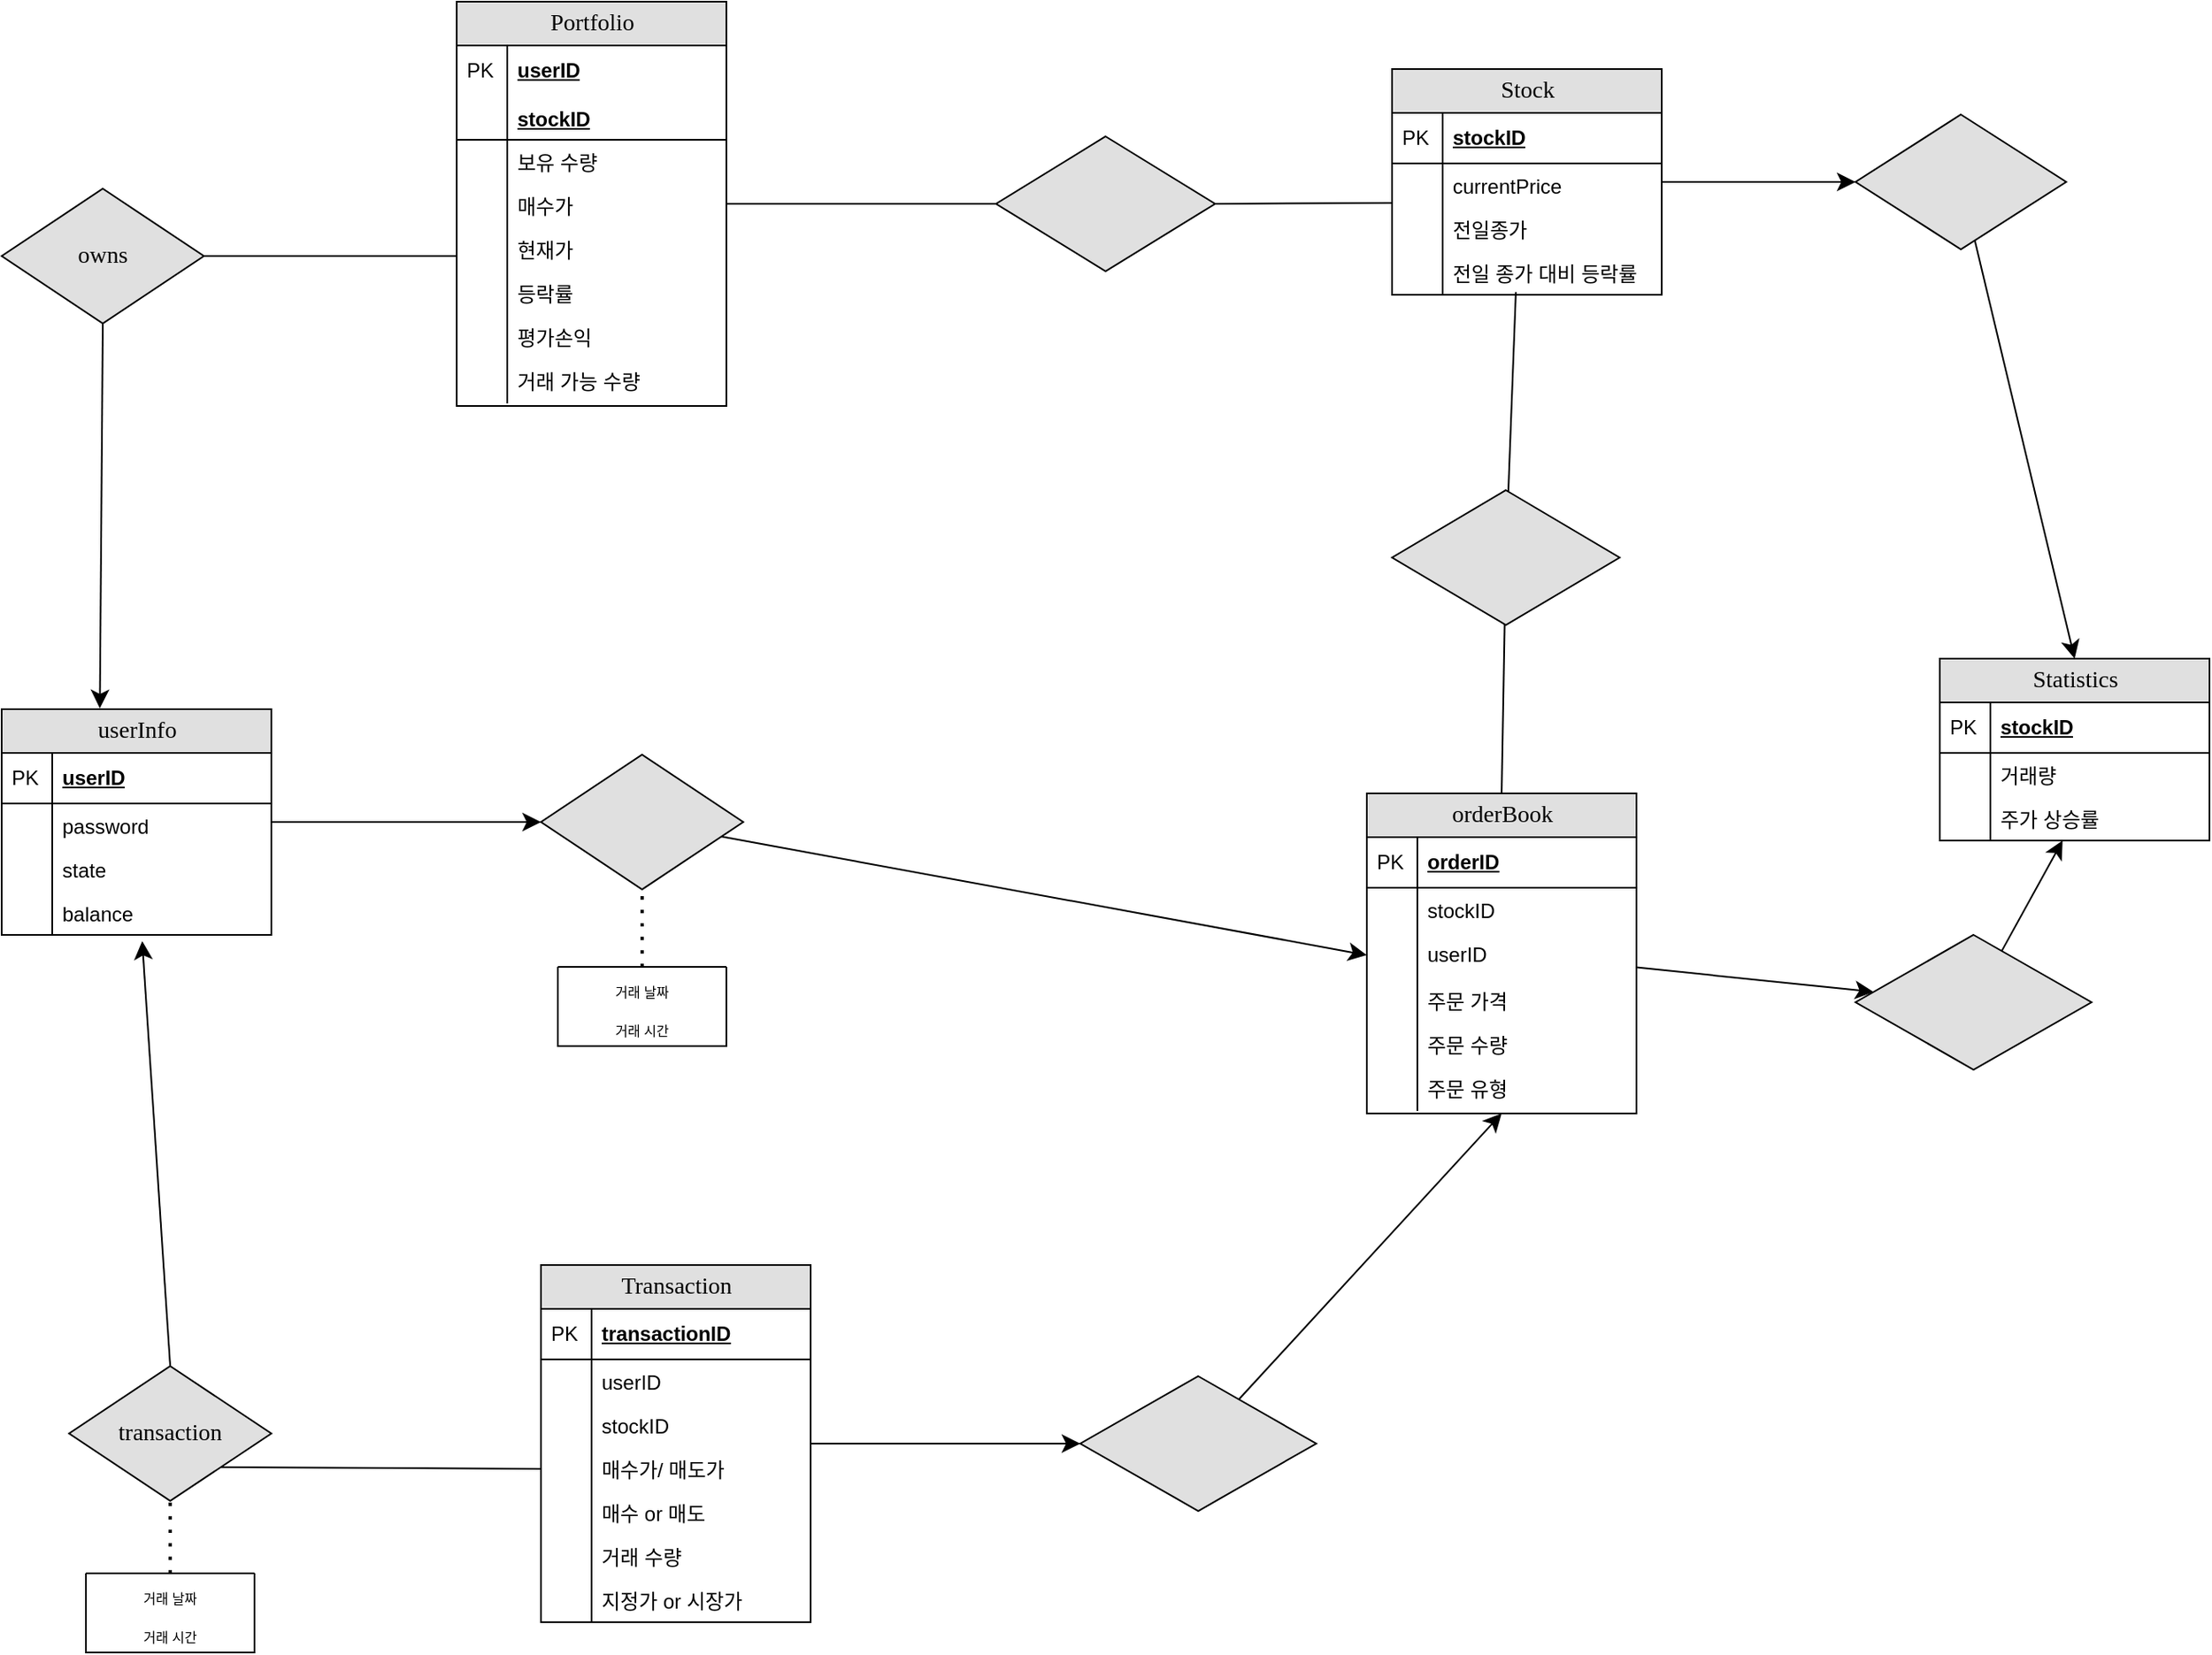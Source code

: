<mxfile version="24.7.17" pages="2">
  <diagram name="Page-1" id="e56a1550-8fbb-45ad-956c-1786394a9013">
    <mxGraphModel dx="1600" dy="1191" grid="1" gridSize="10" guides="1" tooltips="1" connect="1" arrows="1" fold="1" page="1" pageScale="1" pageWidth="1700" pageHeight="1100" background="none" math="0" shadow="0">
      <root>
        <mxCell id="0" />
        <mxCell id="1" parent="0" />
        <mxCell id="2e49270ec7c68f3f-19" value="Portfolio" style="swimlane;html=1;fontStyle=0;childLayout=stackLayout;horizontal=1;startSize=26;fillColor=#e0e0e0;horizontalStack=0;resizeParent=1;resizeLast=0;collapsible=1;marginBottom=0;swimlaneFillColor=#ffffff;align=center;rounded=0;shadow=0;comic=0;labelBackgroundColor=none;strokeWidth=1;fontFamily=Verdana;fontSize=14" parent="1" vertex="1">
          <mxGeometry x="300" y="20" width="160" height="240" as="geometry">
            <mxRectangle x="290" y="360" width="100" height="30" as="alternateBounds" />
          </mxGeometry>
        </mxCell>
        <mxCell id="2e49270ec7c68f3f-20" value="userID" style="shape=partialRectangle;top=0;left=0;right=0;bottom=0;html=1;align=left;verticalAlign=middle;fillColor=none;spacingLeft=34;spacingRight=4;whiteSpace=wrap;overflow=hidden;rotatable=0;points=[[0,0.5],[1,0.5]];portConstraint=eastwest;dropTarget=0;fontStyle=5;" parent="2e49270ec7c68f3f-19" vertex="1">
          <mxGeometry y="26" width="160" height="30" as="geometry" />
        </mxCell>
        <mxCell id="2e49270ec7c68f3f-21" value="PK" style="shape=partialRectangle;top=0;left=0;bottom=0;html=1;fillColor=none;align=left;verticalAlign=middle;spacingLeft=4;spacingRight=4;whiteSpace=wrap;overflow=hidden;rotatable=0;points=[];portConstraint=eastwest;part=1;" parent="2e49270ec7c68f3f-20" vertex="1" connectable="0">
          <mxGeometry width="30" height="30" as="geometry" />
        </mxCell>
        <mxCell id="2e49270ec7c68f3f-24" value="&lt;span style=&quot;font-weight: 700; text-decoration-line: underline;&quot;&gt;stockID&lt;/span&gt;" style="shape=partialRectangle;top=0;left=1;right=0;bottom=1;html=1;align=left;verticalAlign=top;fillColor=none;spacingLeft=34;spacingRight=4;whiteSpace=wrap;overflow=hidden;rotatable=0;points=[[0,0.5],[1,0.5]];portConstraint=eastwest;dropTarget=0;" parent="2e49270ec7c68f3f-19" vertex="1">
          <mxGeometry y="56" width="160" height="26" as="geometry" />
        </mxCell>
        <mxCell id="2e49270ec7c68f3f-25" value="" style="shape=partialRectangle;top=0;left=0;bottom=0;html=1;fillColor=none;align=left;verticalAlign=top;spacingLeft=4;spacingRight=4;whiteSpace=wrap;overflow=hidden;rotatable=0;points=[];portConstraint=eastwest;part=1;" parent="2e49270ec7c68f3f-24" vertex="1" connectable="0">
          <mxGeometry width="30" height="26" as="geometry" />
        </mxCell>
        <mxCell id="2e49270ec7c68f3f-26" value="보유 수량" style="shape=partialRectangle;top=0;left=0;right=0;bottom=0;html=1;align=left;verticalAlign=top;fillColor=none;spacingLeft=34;spacingRight=4;whiteSpace=wrap;overflow=hidden;rotatable=0;points=[[0,0.5],[1,0.5]];portConstraint=eastwest;dropTarget=0;" parent="2e49270ec7c68f3f-19" vertex="1">
          <mxGeometry y="82" width="160" height="26" as="geometry" />
        </mxCell>
        <mxCell id="2e49270ec7c68f3f-27" value="" style="shape=partialRectangle;top=0;left=0;bottom=0;html=1;fillColor=none;align=left;verticalAlign=top;spacingLeft=4;spacingRight=4;whiteSpace=wrap;overflow=hidden;rotatable=0;points=[];portConstraint=eastwest;part=1;" parent="2e49270ec7c68f3f-26" vertex="1" connectable="0">
          <mxGeometry width="30" height="26" as="geometry" />
        </mxCell>
        <mxCell id="2e49270ec7c68f3f-28" value="매수가" style="shape=partialRectangle;top=0;left=0;right=0;bottom=0;html=1;align=left;verticalAlign=top;fillColor=none;spacingLeft=34;spacingRight=4;whiteSpace=wrap;overflow=hidden;rotatable=0;points=[[0,0.5],[1,0.5]];portConstraint=eastwest;dropTarget=0;" parent="2e49270ec7c68f3f-19" vertex="1">
          <mxGeometry y="108" width="160" height="26" as="geometry" />
        </mxCell>
        <mxCell id="2e49270ec7c68f3f-29" value="" style="shape=partialRectangle;top=0;left=0;bottom=0;html=1;fillColor=none;align=left;verticalAlign=top;spacingLeft=4;spacingRight=4;whiteSpace=wrap;overflow=hidden;rotatable=0;points=[];portConstraint=eastwest;part=1;" parent="2e49270ec7c68f3f-28" vertex="1" connectable="0">
          <mxGeometry width="30" height="26" as="geometry" />
        </mxCell>
        <mxCell id="ZZpu4g0ctSsg_Wf82hP2-2" value="현재가" style="shape=partialRectangle;top=0;left=0;right=0;bottom=0;html=1;align=left;verticalAlign=top;fillColor=none;spacingLeft=34;spacingRight=4;whiteSpace=wrap;overflow=hidden;rotatable=0;points=[[0,0.5],[1,0.5]];portConstraint=eastwest;dropTarget=0;" vertex="1" parent="2e49270ec7c68f3f-19">
          <mxGeometry y="134" width="160" height="26" as="geometry" />
        </mxCell>
        <mxCell id="ZZpu4g0ctSsg_Wf82hP2-3" value="" style="shape=partialRectangle;top=0;left=0;bottom=0;html=1;fillColor=none;align=left;verticalAlign=top;spacingLeft=4;spacingRight=4;whiteSpace=wrap;overflow=hidden;rotatable=0;points=[];portConstraint=eastwest;part=1;" vertex="1" connectable="0" parent="ZZpu4g0ctSsg_Wf82hP2-2">
          <mxGeometry width="30" height="26" as="geometry" />
        </mxCell>
        <mxCell id="hFn6LQ4Rz3qRcWsn253R-17" value="등락률" style="shape=partialRectangle;top=0;left=0;right=0;bottom=0;html=1;align=left;verticalAlign=top;fillColor=none;spacingLeft=34;spacingRight=4;whiteSpace=wrap;overflow=hidden;rotatable=0;points=[[0,0.5],[1,0.5]];portConstraint=eastwest;dropTarget=0;" parent="2e49270ec7c68f3f-19" vertex="1">
          <mxGeometry y="160" width="160" height="26" as="geometry" />
        </mxCell>
        <mxCell id="hFn6LQ4Rz3qRcWsn253R-18" value="" style="shape=partialRectangle;top=0;left=0;bottom=0;html=1;fillColor=none;align=left;verticalAlign=top;spacingLeft=4;spacingRight=4;whiteSpace=wrap;overflow=hidden;rotatable=0;points=[];portConstraint=eastwest;part=1;" parent="hFn6LQ4Rz3qRcWsn253R-17" vertex="1" connectable="0">
          <mxGeometry width="30" height="26" as="geometry" />
        </mxCell>
        <mxCell id="hFn6LQ4Rz3qRcWsn253R-19" value="평가손익" style="shape=partialRectangle;top=0;left=0;right=0;bottom=0;html=1;align=left;verticalAlign=top;fillColor=none;spacingLeft=34;spacingRight=4;whiteSpace=wrap;overflow=hidden;rotatable=0;points=[[0,0.5],[1,0.5]];portConstraint=eastwest;dropTarget=0;" parent="2e49270ec7c68f3f-19" vertex="1">
          <mxGeometry y="186" width="160" height="26" as="geometry" />
        </mxCell>
        <mxCell id="hFn6LQ4Rz3qRcWsn253R-20" value="" style="shape=partialRectangle;top=0;left=0;bottom=0;html=1;fillColor=none;align=left;verticalAlign=top;spacingLeft=4;spacingRight=4;whiteSpace=wrap;overflow=hidden;rotatable=0;points=[];portConstraint=eastwest;part=1;" parent="hFn6LQ4Rz3qRcWsn253R-19" vertex="1" connectable="0">
          <mxGeometry width="30" height="26" as="geometry" />
        </mxCell>
        <mxCell id="hFn6LQ4Rz3qRcWsn253R-21" value="거래 가능 수량" style="shape=partialRectangle;top=0;left=0;right=0;bottom=0;html=1;align=left;verticalAlign=top;fillColor=none;spacingLeft=34;spacingRight=4;whiteSpace=wrap;overflow=hidden;rotatable=0;points=[[0,0.5],[1,0.5]];portConstraint=eastwest;dropTarget=0;" parent="2e49270ec7c68f3f-19" vertex="1">
          <mxGeometry y="212" width="160" height="26" as="geometry" />
        </mxCell>
        <mxCell id="hFn6LQ4Rz3qRcWsn253R-22" value="" style="shape=partialRectangle;top=0;left=0;bottom=0;html=1;fillColor=none;align=left;verticalAlign=top;spacingLeft=4;spacingRight=4;whiteSpace=wrap;overflow=hidden;rotatable=0;points=[];portConstraint=eastwest;part=1;" parent="hFn6LQ4Rz3qRcWsn253R-21" vertex="1" connectable="0">
          <mxGeometry width="30" height="26" as="geometry" />
        </mxCell>
        <mxCell id="ZZpu4g0ctSsg_Wf82hP2-77" value="" style="edgeStyle=none;curved=1;rounded=0;orthogonalLoop=1;jettySize=auto;html=1;fontSize=12;startSize=8;endSize=8;" edge="1" parent="1" source="2e49270ec7c68f3f-30" target="ZZpu4g0ctSsg_Wf82hP2-76">
          <mxGeometry relative="1" as="geometry" />
        </mxCell>
        <mxCell id="2e49270ec7c68f3f-30" value="Transaction" style="swimlane;html=1;fontStyle=0;childLayout=stackLayout;horizontal=1;startSize=26;fillColor=#e0e0e0;horizontalStack=0;resizeParent=1;resizeLast=0;collapsible=1;marginBottom=0;swimlaneFillColor=#ffffff;align=center;rounded=0;shadow=0;comic=0;labelBackgroundColor=none;strokeWidth=1;fontFamily=Verdana;fontSize=14" parent="1" vertex="1">
          <mxGeometry x="350" y="770" width="160" height="212" as="geometry" />
        </mxCell>
        <mxCell id="2e49270ec7c68f3f-31" value="transactionID" style="shape=partialRectangle;top=0;left=0;right=0;bottom=1;html=1;align=left;verticalAlign=middle;fillColor=none;spacingLeft=34;spacingRight=4;whiteSpace=wrap;overflow=hidden;rotatable=0;points=[[0,0.5],[1,0.5]];portConstraint=eastwest;dropTarget=0;fontStyle=5;" parent="2e49270ec7c68f3f-30" vertex="1">
          <mxGeometry y="26" width="160" height="30" as="geometry" />
        </mxCell>
        <mxCell id="2e49270ec7c68f3f-32" value="PK" style="shape=partialRectangle;top=0;left=0;bottom=0;html=1;fillColor=none;align=left;verticalAlign=middle;spacingLeft=4;spacingRight=4;whiteSpace=wrap;overflow=hidden;rotatable=0;points=[];portConstraint=eastwest;part=1;" parent="2e49270ec7c68f3f-31" vertex="1" connectable="0">
          <mxGeometry width="30" height="30" as="geometry" />
        </mxCell>
        <mxCell id="2e49270ec7c68f3f-33" value="userID" style="shape=partialRectangle;top=0;left=0;right=0;bottom=0;html=1;align=left;verticalAlign=top;fillColor=none;spacingLeft=34;spacingRight=4;whiteSpace=wrap;overflow=hidden;rotatable=0;points=[[0,0.5],[1,0.5]];portConstraint=eastwest;dropTarget=0;" parent="2e49270ec7c68f3f-30" vertex="1">
          <mxGeometry y="56" width="160" height="26" as="geometry" />
        </mxCell>
        <mxCell id="2e49270ec7c68f3f-34" value="" style="shape=partialRectangle;top=0;left=0;bottom=0;html=1;fillColor=none;align=left;verticalAlign=top;spacingLeft=4;spacingRight=4;whiteSpace=wrap;overflow=hidden;rotatable=0;points=[];portConstraint=eastwest;part=1;" parent="2e49270ec7c68f3f-33" vertex="1" connectable="0">
          <mxGeometry width="30" height="26" as="geometry" />
        </mxCell>
        <mxCell id="2e49270ec7c68f3f-35" value="stockID" style="shape=partialRectangle;top=0;left=0;right=0;bottom=0;html=1;align=left;verticalAlign=top;fillColor=none;spacingLeft=34;spacingRight=4;whiteSpace=wrap;overflow=hidden;rotatable=0;points=[[0,0.5],[1,0.5]];portConstraint=eastwest;dropTarget=0;" parent="2e49270ec7c68f3f-30" vertex="1">
          <mxGeometry y="82" width="160" height="26" as="geometry" />
        </mxCell>
        <mxCell id="2e49270ec7c68f3f-36" value="" style="shape=partialRectangle;top=0;left=0;bottom=0;html=1;fillColor=none;align=left;verticalAlign=top;spacingLeft=4;spacingRight=4;whiteSpace=wrap;overflow=hidden;rotatable=0;points=[];portConstraint=eastwest;part=1;" parent="2e49270ec7c68f3f-35" vertex="1" connectable="0">
          <mxGeometry width="30" height="26" as="geometry" />
        </mxCell>
        <mxCell id="2e49270ec7c68f3f-37" value="매수가/ 매도가" style="shape=partialRectangle;top=0;left=0;right=0;bottom=0;html=1;align=left;verticalAlign=top;fillColor=none;spacingLeft=34;spacingRight=4;whiteSpace=wrap;overflow=hidden;rotatable=0;points=[[0,0.5],[1,0.5]];portConstraint=eastwest;dropTarget=0;" parent="2e49270ec7c68f3f-30" vertex="1">
          <mxGeometry y="108" width="160" height="26" as="geometry" />
        </mxCell>
        <mxCell id="2e49270ec7c68f3f-38" value="" style="shape=partialRectangle;top=0;left=0;bottom=0;html=1;fillColor=none;align=left;verticalAlign=top;spacingLeft=4;spacingRight=4;whiteSpace=wrap;overflow=hidden;rotatable=0;points=[];portConstraint=eastwest;part=1;" parent="2e49270ec7c68f3f-37" vertex="1" connectable="0">
          <mxGeometry width="30" height="26" as="geometry" />
        </mxCell>
        <mxCell id="hFn6LQ4Rz3qRcWsn253R-45" value="매수 or 매도" style="shape=partialRectangle;top=0;left=0;right=0;bottom=0;html=1;align=left;verticalAlign=top;fillColor=none;spacingLeft=34;spacingRight=4;whiteSpace=wrap;overflow=hidden;rotatable=0;points=[[0,0.5],[1,0.5]];portConstraint=eastwest;dropTarget=0;" parent="2e49270ec7c68f3f-30" vertex="1">
          <mxGeometry y="134" width="160" height="26" as="geometry" />
        </mxCell>
        <mxCell id="hFn6LQ4Rz3qRcWsn253R-46" value="" style="shape=partialRectangle;top=0;left=0;bottom=0;html=1;fillColor=none;align=left;verticalAlign=top;spacingLeft=4;spacingRight=4;whiteSpace=wrap;overflow=hidden;rotatable=0;points=[];portConstraint=eastwest;part=1;" parent="hFn6LQ4Rz3qRcWsn253R-45" vertex="1" connectable="0">
          <mxGeometry width="30" height="26" as="geometry" />
        </mxCell>
        <mxCell id="hFn6LQ4Rz3qRcWsn253R-47" value="거래 수량&lt;span style=&quot;color: rgba(0, 0, 0, 0); font-family: monospace; font-size: 0px; text-wrap: nowrap;&quot;&gt;%3CmxGraphModel%3E%3Croot%3E%3CmxCell%20id%3D%220%22%2F%3E%3CmxCell%20id%3D%221%22%20parent%3D%220%22%2F%3E%3CmxCell%20id%3D%222%22%20value%3D%22%EB%A7%A4%EC%88%98%EA%B0%80%22%20style%3D%22shape%3DpartialRectangle%3Btop%3D0%3Bleft%3D0%3Bright%3D0%3Bbottom%3D0%3Bhtml%3D1%3Balign%3Dleft%3BverticalAlign%3Dtop%3BfillColor%3Dnone%3BspacingLeft%3D34%3BspacingRight%3D4%3BwhiteSpace%3Dwrap%3Boverflow%3Dhidden%3Brotatable%3D0%3Bpoints%3D%5B%5B0%2C0.5%5D%2C%5B1%2C0.5%5D%5D%3BportConstraint%3Deastwest%3BdropTarget%3D0%3B%22%20vertex%3D%221%22%20parent%3D%221%22%3E%3CmxGeometry%20x%3D%22580%22%20y%3D%22517%22%20width%3D%22160%22%20height%3D%2226%22%20as%3D%22geometry%22%2F%3E%3C%2FmxCell%3E%3CmxCell%20id%3D%223%22%20value%3D%22%22%20style%3D%22shape%3DpartialRectangle%3Btop%3D0%3Bleft%3D0%3Bbottom%3D0%3Bhtml%3D1%3BfillColor%3Dnone%3Balign%3Dleft%3BverticalAlign%3Dtop%3BspacingLeft%3D4%3BspacingRight%3D4%3BwhiteSpace%3Dwrap%3Boverflow%3Dhidden%3Brotatable%3D0%3Bpoints%3D%5B%5D%3BportConstraint%3Deastwest%3Bpart%3D1%3B%22%20vertex%3D%221%22%20connectable%3D%220%22%20parent%3D%222%22%3E%3CmxGeometry%20width%3D%2230%22%20height%3D%2226%22%20as%3D%22geometry%22%2F%3E%3C%2FmxCell%3E%3C%2Froot%3E%3C%2FmxGraphModel%3E&lt;/span&gt;" style="shape=partialRectangle;top=0;left=0;right=0;bottom=0;html=1;align=left;verticalAlign=top;fillColor=none;spacingLeft=34;spacingRight=4;whiteSpace=wrap;overflow=hidden;rotatable=0;points=[[0,0.5],[1,0.5]];portConstraint=eastwest;dropTarget=0;" parent="2e49270ec7c68f3f-30" vertex="1">
          <mxGeometry y="160" width="160" height="26" as="geometry" />
        </mxCell>
        <mxCell id="hFn6LQ4Rz3qRcWsn253R-48" value="" style="shape=partialRectangle;top=0;left=0;bottom=0;html=1;fillColor=none;align=left;verticalAlign=top;spacingLeft=4;spacingRight=4;whiteSpace=wrap;overflow=hidden;rotatable=0;points=[];portConstraint=eastwest;part=1;" parent="hFn6LQ4Rz3qRcWsn253R-47" vertex="1" connectable="0">
          <mxGeometry width="30" height="26" as="geometry" />
        </mxCell>
        <mxCell id="hFn6LQ4Rz3qRcWsn253R-53" value="지정가 or 시장가" style="shape=partialRectangle;top=0;left=0;right=0;bottom=0;html=1;align=left;verticalAlign=top;fillColor=none;spacingLeft=34;spacingRight=4;whiteSpace=wrap;overflow=hidden;rotatable=0;points=[[0,0.5],[1,0.5]];portConstraint=eastwest;dropTarget=0;" parent="2e49270ec7c68f3f-30" vertex="1">
          <mxGeometry y="186" width="160" height="26" as="geometry" />
        </mxCell>
        <mxCell id="hFn6LQ4Rz3qRcWsn253R-54" value="" style="shape=partialRectangle;top=0;left=0;bottom=0;html=1;fillColor=none;align=left;verticalAlign=top;spacingLeft=4;spacingRight=4;whiteSpace=wrap;overflow=hidden;rotatable=0;points=[];portConstraint=eastwest;part=1;" parent="hFn6LQ4Rz3qRcWsn253R-53" vertex="1" connectable="0">
          <mxGeometry width="30" height="26" as="geometry" />
        </mxCell>
        <mxCell id="ZZpu4g0ctSsg_Wf82hP2-89" value="" style="edgeStyle=none;curved=1;rounded=0;orthogonalLoop=1;jettySize=auto;html=1;fontSize=12;startSize=8;endSize=8;" edge="1" parent="1" source="2e49270ec7c68f3f-41" target="ZZpu4g0ctSsg_Wf82hP2-88">
          <mxGeometry relative="1" as="geometry" />
        </mxCell>
        <mxCell id="2e49270ec7c68f3f-41" value="orderBook" style="swimlane;html=1;fontStyle=0;childLayout=stackLayout;horizontal=1;startSize=26;fillColor=#e0e0e0;horizontalStack=0;resizeParent=1;resizeLast=0;collapsible=1;marginBottom=0;swimlaneFillColor=#ffffff;align=center;rounded=0;shadow=0;comic=0;labelBackgroundColor=none;strokeWidth=1;fontFamily=Verdana;fontSize=14" parent="1" vertex="1">
          <mxGeometry x="840" y="490" width="160" height="190" as="geometry" />
        </mxCell>
        <mxCell id="hFn6LQ4Rz3qRcWsn253R-55" value="orderID" style="shape=partialRectangle;top=0;left=0;right=0;bottom=1;html=1;align=left;verticalAlign=middle;fillColor=none;spacingLeft=34;spacingRight=4;whiteSpace=wrap;overflow=hidden;rotatable=0;points=[[0,0.5],[1,0.5]];portConstraint=eastwest;dropTarget=0;fontStyle=5;" parent="2e49270ec7c68f3f-41" vertex="1">
          <mxGeometry y="26" width="160" height="30" as="geometry" />
        </mxCell>
        <mxCell id="hFn6LQ4Rz3qRcWsn253R-56" value="PK" style="shape=partialRectangle;top=0;left=0;bottom=0;html=1;fillColor=none;align=left;verticalAlign=middle;spacingLeft=4;spacingRight=4;whiteSpace=wrap;overflow=hidden;rotatable=0;points=[];portConstraint=eastwest;part=1;" parent="hFn6LQ4Rz3qRcWsn253R-55" vertex="1" connectable="0">
          <mxGeometry width="30" height="30" as="geometry" />
        </mxCell>
        <mxCell id="hFn6LQ4Rz3qRcWsn253R-57" value="stockID" style="shape=partialRectangle;top=0;left=0;right=0;bottom=0;html=1;align=left;verticalAlign=top;fillColor=none;spacingLeft=34;spacingRight=4;whiteSpace=wrap;overflow=hidden;rotatable=0;points=[[0,0.5],[1,0.5]];portConstraint=eastwest;dropTarget=0;" parent="2e49270ec7c68f3f-41" vertex="1">
          <mxGeometry y="56" width="160" height="26" as="geometry" />
        </mxCell>
        <mxCell id="hFn6LQ4Rz3qRcWsn253R-58" value="" style="shape=partialRectangle;top=0;left=0;bottom=0;html=1;fillColor=none;align=left;verticalAlign=top;spacingLeft=4;spacingRight=4;whiteSpace=wrap;overflow=hidden;rotatable=0;points=[];portConstraint=eastwest;part=1;" parent="hFn6LQ4Rz3qRcWsn253R-57" vertex="1" connectable="0">
          <mxGeometry width="30" height="26" as="geometry" />
        </mxCell>
        <mxCell id="hFn6LQ4Rz3qRcWsn253R-59" value="userID" style="shape=partialRectangle;top=0;left=0;right=0;bottom=0;html=1;align=left;verticalAlign=top;fillColor=none;spacingLeft=34;spacingRight=4;whiteSpace=wrap;overflow=hidden;rotatable=0;points=[[0,0.5],[1,0.5]];portConstraint=eastwest;dropTarget=0;" parent="2e49270ec7c68f3f-41" vertex="1">
          <mxGeometry y="82" width="160" height="28" as="geometry" />
        </mxCell>
        <mxCell id="hFn6LQ4Rz3qRcWsn253R-60" value="" style="shape=partialRectangle;top=0;left=0;bottom=0;html=1;fillColor=none;align=left;verticalAlign=top;spacingLeft=4;spacingRight=4;whiteSpace=wrap;overflow=hidden;rotatable=0;points=[];portConstraint=eastwest;part=1;" parent="hFn6LQ4Rz3qRcWsn253R-59" vertex="1" connectable="0">
          <mxGeometry width="30" height="28" as="geometry" />
        </mxCell>
        <mxCell id="hFn6LQ4Rz3qRcWsn253R-61" value="주문 가격&lt;span style=&quot;color: rgba(0, 0, 0, 0); font-family: monospace; font-size: 0px; text-wrap: nowrap;&quot;&gt;%3CmxGraphModel%3E%3Croot%3E%3CmxCell%20id%3D%220%22%2F%3E%3CmxCell%20id%3D%221%22%20parent%3D%220%22%2F%3E%3CmxCell%20id%3D%222%22%20value%3D%22stockID%22%20style%3D%22shape%3DpartialRectangle%3Btop%3D0%3Bleft%3D0%3Bright%3D0%3Bbottom%3D0%3Bhtml%3D1%3Balign%3Dleft%3BverticalAlign%3Dtop%3BfillColor%3Dnone%3BspacingLeft%3D34%3BspacingRight%3D4%3BwhiteSpace%3Dwrap%3Boverflow%3Dhidden%3Brotatable%3D0%3Bpoints%3D%5B%5B0%2C0.5%5D%2C%5B1%2C0.5%5D%5D%3BportConstraint%3Deastwest%3BdropTarget%3D0%3B%22%20vertex%3D%221%22%20parent%3D%221%22%3E%3CmxGeometry%20x%3D%22890%22%20y%3D%22330%22%20width%3D%22160%22%20height%3D%2226%22%20as%3D%22geometry%22%2F%3E%3C%2FmxCell%3E%3CmxCell%20id%3D%223%22%20value%3D%22%22%20style%3D%22shape%3DpartialRectangle%3Btop%3D0%3Bleft%3D0%3Bbottom%3D0%3Bhtml%3D1%3BfillColor%3Dnone%3Balign%3Dleft%3BverticalAlign%3Dtop%3BspacingLeft%3D4%3BspacingRight%3D4%3BwhiteSpace%3Dwrap%3Boverflow%3Dhidden%3Brotatable%3D0%3Bpoints%3D%5B%5D%3BportConstraint%3Deastwest%3Bpart%3D1%3B%22%20vertex%3D%221%22%20connectable%3D%220%22%20parent%3D%222%22%3E%3CmxGeometry%20width%3D%2230%22%20height%3D%2226%22%20as%3D%22geometry%22%2F%3E%3C%2FmxCell%3E%3C%2Froot%3E%3C%2FmxGraphModel%3E&lt;/span&gt;" style="shape=partialRectangle;top=0;left=0;right=0;bottom=0;html=1;align=left;verticalAlign=top;fillColor=none;spacingLeft=34;spacingRight=4;whiteSpace=wrap;overflow=hidden;rotatable=0;points=[[0,0.5],[1,0.5]];portConstraint=eastwest;dropTarget=0;" parent="2e49270ec7c68f3f-41" vertex="1">
          <mxGeometry y="110" width="160" height="26" as="geometry" />
        </mxCell>
        <mxCell id="hFn6LQ4Rz3qRcWsn253R-62" value="" style="shape=partialRectangle;top=0;left=0;bottom=0;html=1;fillColor=none;align=left;verticalAlign=top;spacingLeft=4;spacingRight=4;whiteSpace=wrap;overflow=hidden;rotatable=0;points=[];portConstraint=eastwest;part=1;" parent="hFn6LQ4Rz3qRcWsn253R-61" vertex="1" connectable="0">
          <mxGeometry width="30" height="26" as="geometry" />
        </mxCell>
        <mxCell id="hFn6LQ4Rz3qRcWsn253R-63" value="주문 수량" style="shape=partialRectangle;top=0;left=0;right=0;bottom=0;html=1;align=left;verticalAlign=top;fillColor=none;spacingLeft=34;spacingRight=4;whiteSpace=wrap;overflow=hidden;rotatable=0;points=[[0,0.5],[1,0.5]];portConstraint=eastwest;dropTarget=0;" parent="2e49270ec7c68f3f-41" vertex="1">
          <mxGeometry y="136" width="160" height="26" as="geometry" />
        </mxCell>
        <mxCell id="hFn6LQ4Rz3qRcWsn253R-64" value="" style="shape=partialRectangle;top=0;left=0;bottom=0;html=1;fillColor=none;align=left;verticalAlign=top;spacingLeft=4;spacingRight=4;whiteSpace=wrap;overflow=hidden;rotatable=0;points=[];portConstraint=eastwest;part=1;" parent="hFn6LQ4Rz3qRcWsn253R-63" vertex="1" connectable="0">
          <mxGeometry width="30" height="26" as="geometry" />
        </mxCell>
        <mxCell id="ZZpu4g0ctSsg_Wf82hP2-12" value="주문 유형" style="shape=partialRectangle;top=0;left=0;right=0;bottom=0;html=1;align=left;verticalAlign=top;fillColor=none;spacingLeft=34;spacingRight=4;whiteSpace=wrap;overflow=hidden;rotatable=0;points=[[0,0.5],[1,0.5]];portConstraint=eastwest;dropTarget=0;" vertex="1" parent="2e49270ec7c68f3f-41">
          <mxGeometry y="162" width="160" height="26" as="geometry" />
        </mxCell>
        <mxCell id="ZZpu4g0ctSsg_Wf82hP2-13" value="" style="shape=partialRectangle;top=0;left=0;bottom=0;html=1;fillColor=none;align=left;verticalAlign=top;spacingLeft=4;spacingRight=4;whiteSpace=wrap;overflow=hidden;rotatable=0;points=[];portConstraint=eastwest;part=1;" vertex="1" connectable="0" parent="ZZpu4g0ctSsg_Wf82hP2-12">
          <mxGeometry width="30" height="26" as="geometry" />
        </mxCell>
        <mxCell id="ZZpu4g0ctSsg_Wf82hP2-94" value="" style="edgeStyle=none;curved=1;rounded=0;orthogonalLoop=1;jettySize=auto;html=1;fontSize=12;startSize=8;endSize=8;" edge="1" parent="1" source="2e49270ec7c68f3f-48" target="ZZpu4g0ctSsg_Wf82hP2-93">
          <mxGeometry relative="1" as="geometry" />
        </mxCell>
        <mxCell id="2e49270ec7c68f3f-48" value="Stock" style="swimlane;html=1;fontStyle=0;childLayout=stackLayout;horizontal=1;startSize=26;fillColor=#e0e0e0;horizontalStack=0;resizeParent=1;resizeLast=0;collapsible=1;marginBottom=0;swimlaneFillColor=#ffffff;align=center;rounded=0;shadow=0;comic=0;labelBackgroundColor=none;strokeWidth=1;fontFamily=Verdana;fontSize=14" parent="1" vertex="1">
          <mxGeometry x="855" y="60" width="160" height="134" as="geometry" />
        </mxCell>
        <mxCell id="hFn6LQ4Rz3qRcWsn253R-25" value="stockID" style="shape=partialRectangle;top=0;left=0;right=0;bottom=1;html=1;align=left;verticalAlign=middle;fillColor=none;spacingLeft=34;spacingRight=4;whiteSpace=wrap;overflow=hidden;rotatable=0;points=[[0,0.5],[1,0.5]];portConstraint=eastwest;dropTarget=0;fontStyle=5;" parent="2e49270ec7c68f3f-48" vertex="1">
          <mxGeometry y="26" width="160" height="30" as="geometry" />
        </mxCell>
        <mxCell id="hFn6LQ4Rz3qRcWsn253R-26" value="PK" style="shape=partialRectangle;top=0;left=0;bottom=0;html=1;fillColor=none;align=left;verticalAlign=middle;spacingLeft=4;spacingRight=4;whiteSpace=wrap;overflow=hidden;rotatable=0;points=[];portConstraint=eastwest;part=1;" parent="hFn6LQ4Rz3qRcWsn253R-25" vertex="1" connectable="0">
          <mxGeometry width="30" height="30" as="geometry" />
        </mxCell>
        <mxCell id="ZZpu4g0ctSsg_Wf82hP2-5" value="currentPrice" style="shape=partialRectangle;top=0;left=0;right=0;bottom=0;html=1;align=left;verticalAlign=top;fillColor=none;spacingLeft=34;spacingRight=4;whiteSpace=wrap;overflow=hidden;rotatable=0;points=[[0,0.5],[1,0.5]];portConstraint=eastwest;dropTarget=0;" vertex="1" parent="2e49270ec7c68f3f-48">
          <mxGeometry y="56" width="160" height="26" as="geometry" />
        </mxCell>
        <mxCell id="ZZpu4g0ctSsg_Wf82hP2-6" value="" style="shape=partialRectangle;top=0;left=0;bottom=0;html=1;fillColor=none;align=left;verticalAlign=top;spacingLeft=4;spacingRight=4;whiteSpace=wrap;overflow=hidden;rotatable=0;points=[];portConstraint=eastwest;part=1;" vertex="1" connectable="0" parent="ZZpu4g0ctSsg_Wf82hP2-5">
          <mxGeometry width="30" height="26" as="geometry" />
        </mxCell>
        <mxCell id="hFn6LQ4Rz3qRcWsn253R-29" value="전일종가" style="shape=partialRectangle;top=0;left=0;right=0;bottom=0;html=1;align=left;verticalAlign=top;fillColor=none;spacingLeft=34;spacingRight=4;whiteSpace=wrap;overflow=hidden;rotatable=0;points=[[0,0.5],[1,0.5]];portConstraint=eastwest;dropTarget=0;" parent="2e49270ec7c68f3f-48" vertex="1">
          <mxGeometry y="82" width="160" height="26" as="geometry" />
        </mxCell>
        <mxCell id="hFn6LQ4Rz3qRcWsn253R-30" value="" style="shape=partialRectangle;top=0;left=0;bottom=0;html=1;fillColor=none;align=left;verticalAlign=top;spacingLeft=4;spacingRight=4;whiteSpace=wrap;overflow=hidden;rotatable=0;points=[];portConstraint=eastwest;part=1;" parent="hFn6LQ4Rz3qRcWsn253R-29" vertex="1" connectable="0">
          <mxGeometry width="30" height="26" as="geometry" />
        </mxCell>
        <mxCell id="hFn6LQ4Rz3qRcWsn253R-31" value="전일 종가 대비 등락률" style="shape=partialRectangle;top=0;left=0;right=0;bottom=0;html=1;align=left;verticalAlign=top;fillColor=none;spacingLeft=34;spacingRight=4;whiteSpace=wrap;overflow=hidden;rotatable=0;points=[[0,0.5],[1,0.5]];portConstraint=eastwest;dropTarget=0;" parent="2e49270ec7c68f3f-48" vertex="1">
          <mxGeometry y="108" width="160" height="26" as="geometry" />
        </mxCell>
        <mxCell id="hFn6LQ4Rz3qRcWsn253R-32" value="" style="shape=partialRectangle;top=0;left=0;bottom=0;html=1;fillColor=none;align=left;verticalAlign=top;spacingLeft=4;spacingRight=4;whiteSpace=wrap;overflow=hidden;rotatable=0;points=[];portConstraint=eastwest;part=1;" parent="hFn6LQ4Rz3qRcWsn253R-31" vertex="1" connectable="0">
          <mxGeometry width="30" height="26" as="geometry" />
        </mxCell>
        <mxCell id="2e49270ec7c68f3f-64" value="Statistics" style="swimlane;html=1;fontStyle=0;childLayout=stackLayout;horizontal=1;startSize=26;fillColor=#e0e0e0;horizontalStack=0;resizeParent=1;resizeLast=0;collapsible=1;marginBottom=0;swimlaneFillColor=#ffffff;align=center;rounded=0;shadow=0;comic=0;labelBackgroundColor=none;strokeWidth=1;fontFamily=Verdana;fontSize=14" parent="1" vertex="1">
          <mxGeometry x="1180" y="410" width="160" height="108" as="geometry" />
        </mxCell>
        <mxCell id="hFn6LQ4Rz3qRcWsn253R-70" value="stockID" style="shape=partialRectangle;top=0;left=0;right=0;bottom=1;html=1;align=left;verticalAlign=middle;fillColor=none;spacingLeft=34;spacingRight=4;whiteSpace=wrap;overflow=hidden;rotatable=0;points=[[0,0.5],[1,0.5]];portConstraint=eastwest;dropTarget=0;fontStyle=5;" parent="2e49270ec7c68f3f-64" vertex="1">
          <mxGeometry y="26" width="160" height="30" as="geometry" />
        </mxCell>
        <mxCell id="hFn6LQ4Rz3qRcWsn253R-71" value="PK" style="shape=partialRectangle;top=0;left=0;bottom=0;html=1;fillColor=none;align=left;verticalAlign=middle;spacingLeft=4;spacingRight=4;whiteSpace=wrap;overflow=hidden;rotatable=0;points=[];portConstraint=eastwest;part=1;" parent="hFn6LQ4Rz3qRcWsn253R-70" vertex="1" connectable="0">
          <mxGeometry width="30" height="30" as="geometry" />
        </mxCell>
        <mxCell id="hFn6LQ4Rz3qRcWsn253R-74" value="거래량" style="shape=partialRectangle;top=0;left=0;right=0;bottom=0;html=1;align=left;verticalAlign=top;fillColor=none;spacingLeft=34;spacingRight=4;whiteSpace=wrap;overflow=hidden;rotatable=0;points=[[0,0.5],[1,0.5]];portConstraint=eastwest;dropTarget=0;" parent="2e49270ec7c68f3f-64" vertex="1">
          <mxGeometry y="56" width="160" height="26" as="geometry" />
        </mxCell>
        <mxCell id="hFn6LQ4Rz3qRcWsn253R-75" value="" style="shape=partialRectangle;top=0;left=0;bottom=0;html=1;fillColor=none;align=left;verticalAlign=top;spacingLeft=4;spacingRight=4;whiteSpace=wrap;overflow=hidden;rotatable=0;points=[];portConstraint=eastwest;part=1;" parent="hFn6LQ4Rz3qRcWsn253R-74" vertex="1" connectable="0">
          <mxGeometry width="30" height="26" as="geometry" />
        </mxCell>
        <mxCell id="hFn6LQ4Rz3qRcWsn253R-76" value="주가 상승률" style="shape=partialRectangle;top=0;left=0;right=0;bottom=0;html=1;align=left;verticalAlign=top;fillColor=none;spacingLeft=34;spacingRight=4;whiteSpace=wrap;overflow=hidden;rotatable=0;points=[[0,0.5],[1,0.5]];portConstraint=eastwest;dropTarget=0;" parent="2e49270ec7c68f3f-64" vertex="1">
          <mxGeometry y="82" width="160" height="26" as="geometry" />
        </mxCell>
        <mxCell id="hFn6LQ4Rz3qRcWsn253R-77" value="" style="shape=partialRectangle;top=0;left=0;bottom=0;html=1;fillColor=none;align=left;verticalAlign=top;spacingLeft=4;spacingRight=4;whiteSpace=wrap;overflow=hidden;rotatable=0;points=[];portConstraint=eastwest;part=1;" parent="hFn6LQ4Rz3qRcWsn253R-76" vertex="1" connectable="0">
          <mxGeometry width="30" height="26" as="geometry" />
        </mxCell>
        <mxCell id="ZZpu4g0ctSsg_Wf82hP2-84" value="" style="edgeStyle=none;curved=1;rounded=0;orthogonalLoop=1;jettySize=auto;html=1;fontSize=12;startSize=8;endSize=8;" edge="1" parent="1" source="2e49270ec7c68f3f-80" target="ZZpu4g0ctSsg_Wf82hP2-83">
          <mxGeometry relative="1" as="geometry" />
        </mxCell>
        <mxCell id="2e49270ec7c68f3f-80" value="userInfo" style="swimlane;html=1;fontStyle=0;childLayout=stackLayout;horizontal=1;startSize=26;fillColor=#e0e0e0;horizontalStack=0;resizeParent=1;resizeLast=0;collapsible=1;marginBottom=0;swimlaneFillColor=#ffffff;align=center;rounded=0;shadow=0;comic=0;labelBackgroundColor=none;strokeWidth=1;fontFamily=Verdana;fontSize=14" parent="1" vertex="1">
          <mxGeometry x="30" y="440" width="160" height="134" as="geometry" />
        </mxCell>
        <mxCell id="2e49270ec7c68f3f-81" value="userID" style="shape=partialRectangle;top=0;left=0;right=0;bottom=1;html=1;align=left;verticalAlign=middle;fillColor=none;spacingLeft=34;spacingRight=4;whiteSpace=wrap;overflow=hidden;rotatable=0;points=[[0,0.5],[1,0.5]];portConstraint=eastwest;dropTarget=0;fontStyle=5;" parent="2e49270ec7c68f3f-80" vertex="1">
          <mxGeometry y="26" width="160" height="30" as="geometry" />
        </mxCell>
        <mxCell id="2e49270ec7c68f3f-82" value="PK" style="shape=partialRectangle;top=0;left=0;bottom=0;html=1;fillColor=none;align=left;verticalAlign=middle;spacingLeft=4;spacingRight=4;whiteSpace=wrap;overflow=hidden;rotatable=0;points=[];portConstraint=eastwest;part=1;" parent="2e49270ec7c68f3f-81" vertex="1" connectable="0">
          <mxGeometry width="30" height="30" as="geometry" />
        </mxCell>
        <mxCell id="2e49270ec7c68f3f-83" value="password" style="shape=partialRectangle;top=0;left=0;right=0;bottom=0;html=1;align=left;verticalAlign=top;fillColor=none;spacingLeft=34;spacingRight=4;whiteSpace=wrap;overflow=hidden;rotatable=0;points=[[0,0.5],[1,0.5]];portConstraint=eastwest;dropTarget=0;" parent="2e49270ec7c68f3f-80" vertex="1">
          <mxGeometry y="56" width="160" height="26" as="geometry" />
        </mxCell>
        <mxCell id="2e49270ec7c68f3f-84" value="" style="shape=partialRectangle;top=0;left=0;bottom=0;html=1;fillColor=none;align=left;verticalAlign=top;spacingLeft=4;spacingRight=4;whiteSpace=wrap;overflow=hidden;rotatable=0;points=[];portConstraint=eastwest;part=1;" parent="2e49270ec7c68f3f-83" vertex="1" connectable="0">
          <mxGeometry width="30" height="26" as="geometry" />
        </mxCell>
        <mxCell id="2e49270ec7c68f3f-85" value="state" style="shape=partialRectangle;top=0;left=0;right=0;bottom=0;html=1;align=left;verticalAlign=top;fillColor=none;spacingLeft=34;spacingRight=4;whiteSpace=wrap;overflow=hidden;rotatable=0;points=[[0,0.5],[1,0.5]];portConstraint=eastwest;dropTarget=0;" parent="2e49270ec7c68f3f-80" vertex="1">
          <mxGeometry y="82" width="160" height="26" as="geometry" />
        </mxCell>
        <mxCell id="2e49270ec7c68f3f-86" value="" style="shape=partialRectangle;top=0;left=0;bottom=0;html=1;fillColor=none;align=left;verticalAlign=top;spacingLeft=4;spacingRight=4;whiteSpace=wrap;overflow=hidden;rotatable=0;points=[];portConstraint=eastwest;part=1;" parent="2e49270ec7c68f3f-85" vertex="1" connectable="0">
          <mxGeometry width="30" height="26" as="geometry" />
        </mxCell>
        <mxCell id="ZZpu4g0ctSsg_Wf82hP2-23" value="balance" style="shape=partialRectangle;top=0;left=0;right=0;bottom=0;html=1;align=left;verticalAlign=top;fillColor=none;spacingLeft=34;spacingRight=4;whiteSpace=wrap;overflow=hidden;rotatable=0;points=[[0,0.5],[1,0.5]];portConstraint=eastwest;dropTarget=0;" vertex="1" parent="2e49270ec7c68f3f-80">
          <mxGeometry y="108" width="160" height="26" as="geometry" />
        </mxCell>
        <mxCell id="ZZpu4g0ctSsg_Wf82hP2-24" value="" style="shape=partialRectangle;top=0;left=0;bottom=0;html=1;fillColor=none;align=left;verticalAlign=top;spacingLeft=4;spacingRight=4;whiteSpace=wrap;overflow=hidden;rotatable=0;points=[];portConstraint=eastwest;part=1;" vertex="1" connectable="0" parent="ZZpu4g0ctSsg_Wf82hP2-23">
          <mxGeometry width="30" height="26" as="geometry" />
        </mxCell>
        <mxCell id="ZZpu4g0ctSsg_Wf82hP2-28" style="edgeStyle=none;curved=1;rounded=0;orthogonalLoop=1;jettySize=auto;html=1;exitX=0.5;exitY=1;exitDx=0;exitDy=0;fontSize=12;startSize=8;endSize=8;entryX=0.364;entryY=-0.004;entryDx=0;entryDy=0;entryPerimeter=0;" edge="1" parent="1" source="ZZpu4g0ctSsg_Wf82hP2-25" target="2e49270ec7c68f3f-80">
          <mxGeometry relative="1" as="geometry">
            <mxPoint x="90" y="350" as="targetPoint" />
          </mxGeometry>
        </mxCell>
        <mxCell id="ZZpu4g0ctSsg_Wf82hP2-25" value="owns" style="rhombus;whiteSpace=wrap;html=1;fontSize=14;fontFamily=Verdana;fillColor=#e0e0e0;fontStyle=0;startSize=26;swimlaneFillColor=#ffffff;rounded=0;shadow=0;comic=0;labelBackgroundColor=none;strokeWidth=1;" vertex="1" parent="1">
          <mxGeometry x="30" y="131" width="120" height="80" as="geometry" />
        </mxCell>
        <mxCell id="ZZpu4g0ctSsg_Wf82hP2-33" value="" style="line;strokeWidth=1;rotatable=0;dashed=0;labelPosition=right;align=left;verticalAlign=middle;spacingTop=0;spacingLeft=6;points=[];portConstraint=eastwest;" vertex="1" parent="1">
          <mxGeometry x="150" y="166" width="150" height="10" as="geometry" />
        </mxCell>
        <mxCell id="ZZpu4g0ctSsg_Wf82hP2-36" value="" style="rhombus;whiteSpace=wrap;html=1;fontSize=14;fontFamily=Verdana;fillColor=#e0e0e0;fontStyle=0;startSize=26;swimlaneFillColor=#ffffff;rounded=0;shadow=0;comic=0;labelBackgroundColor=none;strokeWidth=1;" vertex="1" parent="1">
          <mxGeometry x="620" y="100" width="130" height="80" as="geometry" />
        </mxCell>
        <mxCell id="ZZpu4g0ctSsg_Wf82hP2-41" value="" style="endArrow=none;html=1;rounded=0;fontSize=12;startSize=8;endSize=8;curved=1;entryX=0;entryY=0.5;entryDx=0;entryDy=0;" edge="1" parent="1" target="ZZpu4g0ctSsg_Wf82hP2-36">
          <mxGeometry width="50" height="50" relative="1" as="geometry">
            <mxPoint x="460" y="140" as="sourcePoint" />
            <mxPoint x="570" y="180" as="targetPoint" />
          </mxGeometry>
        </mxCell>
        <mxCell id="ZZpu4g0ctSsg_Wf82hP2-42" value="" style="endArrow=none;html=1;rounded=0;fontSize=12;startSize=8;endSize=8;curved=1;entryX=-0.015;entryY=0.941;entryDx=0;entryDy=0;entryPerimeter=0;exitX=1;exitY=0.5;exitDx=0;exitDy=0;" edge="1" parent="1" source="ZZpu4g0ctSsg_Wf82hP2-36">
          <mxGeometry width="50" height="50" relative="1" as="geometry">
            <mxPoint x="787" y="210" as="sourcePoint" />
            <mxPoint x="854.6" y="139.466" as="targetPoint" />
          </mxGeometry>
        </mxCell>
        <mxCell id="ZZpu4g0ctSsg_Wf82hP2-44" value="transaction" style="rhombus;whiteSpace=wrap;html=1;fontSize=14;fontFamily=Verdana;fillColor=#e0e0e0;fontStyle=0;startSize=26;swimlaneFillColor=#ffffff;rounded=0;shadow=0;comic=0;labelBackgroundColor=none;strokeWidth=1;" vertex="1" parent="1">
          <mxGeometry x="70" y="830" width="120" height="80" as="geometry" />
        </mxCell>
        <mxCell id="ZZpu4g0ctSsg_Wf82hP2-46" style="edgeStyle=none;curved=1;rounded=0;orthogonalLoop=1;jettySize=auto;html=1;exitX=0.5;exitY=0;exitDx=0;exitDy=0;entryX=0.521;entryY=1.142;entryDx=0;entryDy=0;entryPerimeter=0;fontSize=12;startSize=8;endSize=8;" edge="1" parent="1" source="ZZpu4g0ctSsg_Wf82hP2-44" target="ZZpu4g0ctSsg_Wf82hP2-23">
          <mxGeometry relative="1" as="geometry" />
        </mxCell>
        <mxCell id="ZZpu4g0ctSsg_Wf82hP2-47" value="" style="endArrow=none;html=1;rounded=0;fontSize=12;startSize=8;endSize=8;curved=1;entryX=0;entryY=0.5;entryDx=0;entryDy=0;exitX=1;exitY=1;exitDx=0;exitDy=0;" edge="1" parent="1" source="ZZpu4g0ctSsg_Wf82hP2-44" target="2e49270ec7c68f3f-37">
          <mxGeometry width="50" height="50" relative="1" as="geometry">
            <mxPoint x="162.84" y="644.16" as="sourcePoint" />
            <mxPoint x="399.24" y="641.148" as="targetPoint" />
          </mxGeometry>
        </mxCell>
        <mxCell id="ZZpu4g0ctSsg_Wf82hP2-52" value="" style="swimlane;startSize=0;" vertex="1" parent="1">
          <mxGeometry x="80" y="953" width="100" height="47" as="geometry" />
        </mxCell>
        <mxCell id="ZZpu4g0ctSsg_Wf82hP2-53" value="&lt;font style=&quot;font-size: 8px;&quot;&gt;거래 날짜&lt;/font&gt;" style="text;html=1;align=center;verticalAlign=middle;whiteSpace=wrap;rounded=0;fontSize=16;" vertex="1" parent="ZZpu4g0ctSsg_Wf82hP2-52">
          <mxGeometry width="100" height="23" as="geometry" />
        </mxCell>
        <mxCell id="ZZpu4g0ctSsg_Wf82hP2-54" value="&lt;font style=&quot;font-size: 8px;&quot;&gt;거래 시간&lt;/font&gt;" style="text;html=1;align=center;verticalAlign=middle;whiteSpace=wrap;rounded=0;fontSize=16;" vertex="1" parent="ZZpu4g0ctSsg_Wf82hP2-52">
          <mxGeometry y="23" width="100" height="23" as="geometry" />
        </mxCell>
        <mxCell id="ZZpu4g0ctSsg_Wf82hP2-56" value="" style="endArrow=none;dashed=1;html=1;dashPattern=1 3;strokeWidth=2;rounded=0;fontSize=12;startSize=8;endSize=8;curved=1;exitX=0.5;exitY=0;exitDx=0;exitDy=0;entryX=0.5;entryY=1;entryDx=0;entryDy=0;" edge="1" parent="1" source="ZZpu4g0ctSsg_Wf82hP2-53" target="ZZpu4g0ctSsg_Wf82hP2-44">
          <mxGeometry width="50" height="50" relative="1" as="geometry">
            <mxPoint x="75" y="953" as="sourcePoint" />
            <mxPoint x="125" y="903" as="targetPoint" />
          </mxGeometry>
        </mxCell>
        <mxCell id="ZZpu4g0ctSsg_Wf82hP2-63" value="" style="rhombus;whiteSpace=wrap;html=1;fontSize=14;fontFamily=Verdana;fillColor=#e0e0e0;fontStyle=0;startSize=26;swimlaneFillColor=#ffffff;rounded=0;shadow=0;comic=0;labelBackgroundColor=none;strokeWidth=1;" vertex="1" parent="1">
          <mxGeometry x="855" y="310" width="135" height="80" as="geometry" />
        </mxCell>
        <mxCell id="ZZpu4g0ctSsg_Wf82hP2-65" value="" style="endArrow=none;html=1;rounded=0;fontSize=12;startSize=8;endSize=8;curved=1;exitX=0.5;exitY=0;exitDx=0;exitDy=0;" edge="1" parent="1" source="2e49270ec7c68f3f-41" target="ZZpu4g0ctSsg_Wf82hP2-63">
          <mxGeometry width="50" height="50" relative="1" as="geometry">
            <mxPoint x="490" y="550" as="sourcePoint" />
            <mxPoint x="540" y="500" as="targetPoint" />
          </mxGeometry>
        </mxCell>
        <mxCell id="ZZpu4g0ctSsg_Wf82hP2-66" value="" style="endArrow=none;html=1;rounded=0;fontSize=12;startSize=8;endSize=8;curved=1;entryX=0.459;entryY=0.936;entryDx=0;entryDy=0;entryPerimeter=0;" edge="1" parent="1" source="ZZpu4g0ctSsg_Wf82hP2-63" target="hFn6LQ4Rz3qRcWsn253R-31">
          <mxGeometry width="50" height="50" relative="1" as="geometry">
            <mxPoint x="590" y="451" as="sourcePoint" />
            <mxPoint x="652" y="390" as="targetPoint" />
          </mxGeometry>
        </mxCell>
        <mxCell id="ZZpu4g0ctSsg_Wf82hP2-78" style="edgeStyle=none;curved=1;rounded=0;orthogonalLoop=1;jettySize=auto;html=1;entryX=0.5;entryY=1;entryDx=0;entryDy=0;fontSize=12;startSize=8;endSize=8;" edge="1" parent="1" source="ZZpu4g0ctSsg_Wf82hP2-76" target="2e49270ec7c68f3f-41">
          <mxGeometry relative="1" as="geometry" />
        </mxCell>
        <mxCell id="ZZpu4g0ctSsg_Wf82hP2-76" value="" style="rhombus;whiteSpace=wrap;html=1;fontSize=14;fontFamily=Verdana;fillColor=#e0e0e0;fontStyle=0;startSize=26;swimlaneFillColor=#ffffff;rounded=0;shadow=0;comic=0;labelBackgroundColor=none;strokeWidth=1;" vertex="1" parent="1">
          <mxGeometry x="670" y="836" width="140" height="80" as="geometry" />
        </mxCell>
        <mxCell id="ZZpu4g0ctSsg_Wf82hP2-85" style="edgeStyle=none;curved=1;rounded=0;orthogonalLoop=1;jettySize=auto;html=1;entryX=0;entryY=0.5;entryDx=0;entryDy=0;fontSize=12;startSize=8;endSize=8;" edge="1" parent="1" source="ZZpu4g0ctSsg_Wf82hP2-83" target="hFn6LQ4Rz3qRcWsn253R-59">
          <mxGeometry relative="1" as="geometry" />
        </mxCell>
        <mxCell id="ZZpu4g0ctSsg_Wf82hP2-83" value="" style="rhombus;whiteSpace=wrap;html=1;fontSize=14;fontFamily=Verdana;fillColor=#e0e0e0;fontStyle=0;startSize=26;swimlaneFillColor=#ffffff;rounded=0;shadow=0;comic=0;labelBackgroundColor=none;strokeWidth=1;" vertex="1" parent="1">
          <mxGeometry x="350" y="467" width="120" height="80" as="geometry" />
        </mxCell>
        <mxCell id="ZZpu4g0ctSsg_Wf82hP2-90" style="edgeStyle=none;curved=1;rounded=0;orthogonalLoop=1;jettySize=auto;html=1;fontSize=12;startSize=8;endSize=8;" edge="1" parent="1" source="ZZpu4g0ctSsg_Wf82hP2-88" target="hFn6LQ4Rz3qRcWsn253R-76">
          <mxGeometry relative="1" as="geometry" />
        </mxCell>
        <mxCell id="ZZpu4g0ctSsg_Wf82hP2-88" value="" style="rhombus;whiteSpace=wrap;html=1;fontSize=14;fontFamily=Verdana;fillColor=#e0e0e0;fontStyle=0;startSize=26;swimlaneFillColor=#ffffff;rounded=0;shadow=0;comic=0;labelBackgroundColor=none;strokeWidth=1;" vertex="1" parent="1">
          <mxGeometry x="1130" y="574" width="140" height="80" as="geometry" />
        </mxCell>
        <mxCell id="ZZpu4g0ctSsg_Wf82hP2-95" style="edgeStyle=none;curved=1;rounded=0;orthogonalLoop=1;jettySize=auto;html=1;entryX=0.5;entryY=0;entryDx=0;entryDy=0;fontSize=12;startSize=8;endSize=8;" edge="1" parent="1" source="ZZpu4g0ctSsg_Wf82hP2-93" target="2e49270ec7c68f3f-64">
          <mxGeometry relative="1" as="geometry" />
        </mxCell>
        <mxCell id="ZZpu4g0ctSsg_Wf82hP2-93" value="" style="rhombus;whiteSpace=wrap;html=1;fontSize=14;fontFamily=Verdana;fillColor=#e0e0e0;fontStyle=0;startSize=26;swimlaneFillColor=#ffffff;rounded=0;shadow=0;comic=0;labelBackgroundColor=none;strokeWidth=1;" vertex="1" parent="1">
          <mxGeometry x="1130" y="87" width="125" height="80" as="geometry" />
        </mxCell>
        <mxCell id="ZZpu4g0ctSsg_Wf82hP2-96" value="" style="swimlane;startSize=0;" vertex="1" parent="1">
          <mxGeometry x="360" y="593" width="100" height="47" as="geometry" />
        </mxCell>
        <mxCell id="ZZpu4g0ctSsg_Wf82hP2-97" value="&lt;font style=&quot;font-size: 8px;&quot;&gt;거래 날짜&lt;/font&gt;" style="text;html=1;align=center;verticalAlign=middle;whiteSpace=wrap;rounded=0;fontSize=16;" vertex="1" parent="ZZpu4g0ctSsg_Wf82hP2-96">
          <mxGeometry width="100" height="23" as="geometry" />
        </mxCell>
        <mxCell id="ZZpu4g0ctSsg_Wf82hP2-98" value="&lt;font style=&quot;font-size: 8px;&quot;&gt;거래 시간&lt;/font&gt;" style="text;html=1;align=center;verticalAlign=middle;whiteSpace=wrap;rounded=0;fontSize=16;" vertex="1" parent="ZZpu4g0ctSsg_Wf82hP2-96">
          <mxGeometry y="23" width="100" height="23" as="geometry" />
        </mxCell>
        <mxCell id="ZZpu4g0ctSsg_Wf82hP2-99" value="" style="endArrow=none;dashed=1;html=1;dashPattern=1 3;strokeWidth=2;rounded=0;fontSize=12;startSize=8;endSize=8;curved=1;exitX=0.5;exitY=0;exitDx=0;exitDy=0;entryX=0.5;entryY=1;entryDx=0;entryDy=0;" edge="1" parent="1" source="ZZpu4g0ctSsg_Wf82hP2-97">
          <mxGeometry width="50" height="50" relative="1" as="geometry">
            <mxPoint x="355" y="593" as="sourcePoint" />
            <mxPoint x="410" y="550" as="targetPoint" />
          </mxGeometry>
        </mxCell>
      </root>
    </mxGraphModel>
  </diagram>
  <diagram id="xz66_C3A1A-pRZ1AXhui" name="페이지-2">
    <mxGraphModel dx="1409" dy="969" grid="1" gridSize="10" guides="1" tooltips="1" connect="1" arrows="1" fold="1" page="1" pageScale="1" pageWidth="1700" pageHeight="1100" math="0" shadow="0">
      <root>
        <mxCell id="0" />
        <mxCell id="1" parent="0" />
        <mxCell id="2usbs8ZJGcfvEMP1Q9eV-226" value="" style="edgeStyle=none;curved=1;rounded=0;orthogonalLoop=1;jettySize=auto;html=1;fontSize=12;startSize=8;endSize=8;" edge="1" parent="1" source="2usbs8ZJGcfvEMP1Q9eV-19" target="2usbs8ZJGcfvEMP1Q9eV-225">
          <mxGeometry relative="1" as="geometry" />
        </mxCell>
        <mxCell id="2usbs8ZJGcfvEMP1Q9eV-19" value="Transaction" style="swimlane;html=1;fontStyle=0;childLayout=stackLayout;horizontal=1;startSize=26;fillColor=#e0e0e0;horizontalStack=0;resizeParent=1;resizeLast=0;collapsible=1;marginBottom=0;swimlaneFillColor=#ffffff;align=center;rounded=0;shadow=0;comic=0;labelBackgroundColor=none;strokeWidth=1;fontFamily=Verdana;fontSize=14" vertex="1" parent="1">
          <mxGeometry x="600" y="520" width="160" height="186" as="geometry" />
        </mxCell>
        <mxCell id="2usbs8ZJGcfvEMP1Q9eV-20" value="transactionID" style="shape=partialRectangle;top=0;left=0;right=0;bottom=1;html=1;align=left;verticalAlign=middle;fillColor=none;spacingLeft=34;spacingRight=4;whiteSpace=wrap;overflow=hidden;rotatable=0;points=[[0,0.5],[1,0.5]];portConstraint=eastwest;dropTarget=0;fontStyle=5;" vertex="1" parent="2usbs8ZJGcfvEMP1Q9eV-19">
          <mxGeometry y="26" width="160" height="30" as="geometry" />
        </mxCell>
        <mxCell id="2usbs8ZJGcfvEMP1Q9eV-21" value="PK" style="shape=partialRectangle;top=0;left=0;bottom=0;html=1;fillColor=none;align=left;verticalAlign=middle;spacingLeft=4;spacingRight=4;whiteSpace=wrap;overflow=hidden;rotatable=0;points=[];portConstraint=eastwest;part=1;" vertex="1" connectable="0" parent="2usbs8ZJGcfvEMP1Q9eV-20">
          <mxGeometry width="30" height="30" as="geometry" />
        </mxCell>
        <mxCell id="2usbs8ZJGcfvEMP1Q9eV-24" value="stockID" style="shape=partialRectangle;top=0;left=0;right=0;bottom=0;html=1;align=left;verticalAlign=top;fillColor=none;spacingLeft=34;spacingRight=4;whiteSpace=wrap;overflow=hidden;rotatable=0;points=[[0,0.5],[1,0.5]];portConstraint=eastwest;dropTarget=0;" vertex="1" parent="2usbs8ZJGcfvEMP1Q9eV-19">
          <mxGeometry y="56" width="160" height="26" as="geometry" />
        </mxCell>
        <mxCell id="2usbs8ZJGcfvEMP1Q9eV-25" value="" style="shape=partialRectangle;top=0;left=0;bottom=0;html=1;fillColor=none;align=left;verticalAlign=top;spacingLeft=4;spacingRight=4;whiteSpace=wrap;overflow=hidden;rotatable=0;points=[];portConstraint=eastwest;part=1;" vertex="1" connectable="0" parent="2usbs8ZJGcfvEMP1Q9eV-24">
          <mxGeometry width="30" height="26" as="geometry" />
        </mxCell>
        <mxCell id="2usbs8ZJGcfvEMP1Q9eV-26" value="매수가/ 매도가" style="shape=partialRectangle;top=0;left=0;right=0;bottom=0;html=1;align=left;verticalAlign=top;fillColor=none;spacingLeft=34;spacingRight=4;whiteSpace=wrap;overflow=hidden;rotatable=0;points=[[0,0.5],[1,0.5]];portConstraint=eastwest;dropTarget=0;" vertex="1" parent="2usbs8ZJGcfvEMP1Q9eV-19">
          <mxGeometry y="82" width="160" height="26" as="geometry" />
        </mxCell>
        <mxCell id="2usbs8ZJGcfvEMP1Q9eV-27" value="" style="shape=partialRectangle;top=0;left=0;bottom=0;html=1;fillColor=none;align=left;verticalAlign=top;spacingLeft=4;spacingRight=4;whiteSpace=wrap;overflow=hidden;rotatable=0;points=[];portConstraint=eastwest;part=1;" vertex="1" connectable="0" parent="2usbs8ZJGcfvEMP1Q9eV-26">
          <mxGeometry width="30" height="26" as="geometry" />
        </mxCell>
        <mxCell id="2usbs8ZJGcfvEMP1Q9eV-28" value="매수 or 매도" style="shape=partialRectangle;top=0;left=0;right=0;bottom=0;html=1;align=left;verticalAlign=top;fillColor=none;spacingLeft=34;spacingRight=4;whiteSpace=wrap;overflow=hidden;rotatable=0;points=[[0,0.5],[1,0.5]];portConstraint=eastwest;dropTarget=0;" vertex="1" parent="2usbs8ZJGcfvEMP1Q9eV-19">
          <mxGeometry y="108" width="160" height="26" as="geometry" />
        </mxCell>
        <mxCell id="2usbs8ZJGcfvEMP1Q9eV-29" value="" style="shape=partialRectangle;top=0;left=0;bottom=0;html=1;fillColor=none;align=left;verticalAlign=top;spacingLeft=4;spacingRight=4;whiteSpace=wrap;overflow=hidden;rotatable=0;points=[];portConstraint=eastwest;part=1;" vertex="1" connectable="0" parent="2usbs8ZJGcfvEMP1Q9eV-28">
          <mxGeometry width="30" height="26" as="geometry" />
        </mxCell>
        <mxCell id="2usbs8ZJGcfvEMP1Q9eV-30" value="거래 수량&lt;span style=&quot;color: rgba(0, 0, 0, 0); font-family: monospace; font-size: 0px; text-wrap: nowrap;&quot;&gt;%3CmxGraphModel%3E%3Croot%3E%3CmxCell%20id%3D%220%22%2F%3E%3CmxCell%20id%3D%221%22%20parent%3D%220%22%2F%3E%3CmxCell%20id%3D%222%22%20value%3D%22%EB%A7%A4%EC%88%98%EA%B0%80%22%20style%3D%22shape%3DpartialRectangle%3Btop%3D0%3Bleft%3D0%3Bright%3D0%3Bbottom%3D0%3Bhtml%3D1%3Balign%3Dleft%3BverticalAlign%3Dtop%3BfillColor%3Dnone%3BspacingLeft%3D34%3BspacingRight%3D4%3BwhiteSpace%3Dwrap%3Boverflow%3Dhidden%3Brotatable%3D0%3Bpoints%3D%5B%5B0%2C0.5%5D%2C%5B1%2C0.5%5D%5D%3BportConstraint%3Deastwest%3BdropTarget%3D0%3B%22%20vertex%3D%221%22%20parent%3D%221%22%3E%3CmxGeometry%20x%3D%22580%22%20y%3D%22517%22%20width%3D%22160%22%20height%3D%2226%22%20as%3D%22geometry%22%2F%3E%3C%2FmxCell%3E%3CmxCell%20id%3D%223%22%20value%3D%22%22%20style%3D%22shape%3DpartialRectangle%3Btop%3D0%3Bleft%3D0%3Bbottom%3D0%3Bhtml%3D1%3BfillColor%3Dnone%3Balign%3Dleft%3BverticalAlign%3Dtop%3BspacingLeft%3D4%3BspacingRight%3D4%3BwhiteSpace%3Dwrap%3Boverflow%3Dhidden%3Brotatable%3D0%3Bpoints%3D%5B%5D%3BportConstraint%3Deastwest%3Bpart%3D1%3B%22%20vertex%3D%221%22%20connectable%3D%220%22%20parent%3D%222%22%3E%3CmxGeometry%20width%3D%2230%22%20height%3D%2226%22%20as%3D%22geometry%22%2F%3E%3C%2FmxCell%3E%3C%2Froot%3E%3C%2FmxGraphModel%3E&lt;/span&gt;" style="shape=partialRectangle;top=0;left=0;right=0;bottom=0;html=1;align=left;verticalAlign=top;fillColor=none;spacingLeft=34;spacingRight=4;whiteSpace=wrap;overflow=hidden;rotatable=0;points=[[0,0.5],[1,0.5]];portConstraint=eastwest;dropTarget=0;" vertex="1" parent="2usbs8ZJGcfvEMP1Q9eV-19">
          <mxGeometry y="134" width="160" height="26" as="geometry" />
        </mxCell>
        <mxCell id="2usbs8ZJGcfvEMP1Q9eV-31" value="" style="shape=partialRectangle;top=0;left=0;bottom=0;html=1;fillColor=none;align=left;verticalAlign=top;spacingLeft=4;spacingRight=4;whiteSpace=wrap;overflow=hidden;rotatable=0;points=[];portConstraint=eastwest;part=1;" vertex="1" connectable="0" parent="2usbs8ZJGcfvEMP1Q9eV-30">
          <mxGeometry width="30" height="26" as="geometry" />
        </mxCell>
        <mxCell id="2usbs8ZJGcfvEMP1Q9eV-32" value="지정가 or 시장가" style="shape=partialRectangle;top=0;left=0;right=0;bottom=0;html=1;align=left;verticalAlign=top;fillColor=none;spacingLeft=34;spacingRight=4;whiteSpace=wrap;overflow=hidden;rotatable=0;points=[[0,0.5],[1,0.5]];portConstraint=eastwest;dropTarget=0;" vertex="1" parent="2usbs8ZJGcfvEMP1Q9eV-19">
          <mxGeometry y="160" width="160" height="26" as="geometry" />
        </mxCell>
        <mxCell id="2usbs8ZJGcfvEMP1Q9eV-33" value="" style="shape=partialRectangle;top=0;left=0;bottom=0;html=1;fillColor=none;align=left;verticalAlign=top;spacingLeft=4;spacingRight=4;whiteSpace=wrap;overflow=hidden;rotatable=0;points=[];portConstraint=eastwest;part=1;" vertex="1" connectable="0" parent="2usbs8ZJGcfvEMP1Q9eV-32">
          <mxGeometry width="30" height="26" as="geometry" />
        </mxCell>
        <mxCell id="2usbs8ZJGcfvEMP1Q9eV-122" value="" style="edgeStyle=none;curved=1;rounded=0;orthogonalLoop=1;jettySize=auto;html=1;fontSize=12;exitX=1.01;exitY=0.683;exitDx=0;exitDy=0;exitPerimeter=0;shape=link;" edge="1" parent="1" target="2usbs8ZJGcfvEMP1Q9eV-121">
          <mxGeometry relative="1" as="geometry">
            <mxPoint x="761.6" y="1015.124" as="sourcePoint" />
          </mxGeometry>
        </mxCell>
        <mxCell id="2usbs8ZJGcfvEMP1Q9eV-35" value="orderBook" style="swimlane;html=1;fontStyle=0;childLayout=stackLayout;horizontal=1;startSize=26;fillColor=#e0e0e0;horizontalStack=0;resizeParent=1;resizeLast=0;collapsible=1;marginBottom=0;swimlaneFillColor=#ffffff;align=center;rounded=0;shadow=0;comic=0;labelBackgroundColor=none;strokeWidth=1;fontFamily=Verdana;fontSize=14" vertex="1" parent="1">
          <mxGeometry x="600" y="940" width="160" height="134" as="geometry" />
        </mxCell>
        <mxCell id="2usbs8ZJGcfvEMP1Q9eV-36" value="orderID" style="shape=partialRectangle;top=0;left=0;right=0;bottom=1;html=1;align=left;verticalAlign=middle;fillColor=none;spacingLeft=34;spacingRight=4;whiteSpace=wrap;overflow=hidden;rotatable=0;points=[[0,0.5],[1,0.5]];portConstraint=eastwest;dropTarget=0;fontStyle=5;" vertex="1" parent="2usbs8ZJGcfvEMP1Q9eV-35">
          <mxGeometry y="26" width="160" height="30" as="geometry" />
        </mxCell>
        <mxCell id="2usbs8ZJGcfvEMP1Q9eV-37" value="PK" style="shape=partialRectangle;top=0;left=0;bottom=0;html=1;fillColor=none;align=left;verticalAlign=middle;spacingLeft=4;spacingRight=4;whiteSpace=wrap;overflow=hidden;rotatable=0;points=[];portConstraint=eastwest;part=1;" vertex="1" connectable="0" parent="2usbs8ZJGcfvEMP1Q9eV-36">
          <mxGeometry width="30" height="30" as="geometry" />
        </mxCell>
        <mxCell id="2usbs8ZJGcfvEMP1Q9eV-42" value="주문 가격&lt;span style=&quot;color: rgba(0, 0, 0, 0); font-family: monospace; font-size: 0px; text-wrap: nowrap;&quot;&gt;%3CmxGraphModel%3E%3Croot%3E%3CmxCell%20id%3D%220%22%2F%3E%3CmxCell%20id%3D%221%22%20parent%3D%220%22%2F%3E%3CmxCell%20id%3D%222%22%20value%3D%22stockID%22%20style%3D%22shape%3DpartialRectangle%3Btop%3D0%3Bleft%3D0%3Bright%3D0%3Bbottom%3D0%3Bhtml%3D1%3Balign%3Dleft%3BverticalAlign%3Dtop%3BfillColor%3Dnone%3BspacingLeft%3D34%3BspacingRight%3D4%3BwhiteSpace%3Dwrap%3Boverflow%3Dhidden%3Brotatable%3D0%3Bpoints%3D%5B%5B0%2C0.5%5D%2C%5B1%2C0.5%5D%5D%3BportConstraint%3Deastwest%3BdropTarget%3D0%3B%22%20vertex%3D%221%22%20parent%3D%221%22%3E%3CmxGeometry%20x%3D%22890%22%20y%3D%22330%22%20width%3D%22160%22%20height%3D%2226%22%20as%3D%22geometry%22%2F%3E%3C%2FmxCell%3E%3CmxCell%20id%3D%223%22%20value%3D%22%22%20style%3D%22shape%3DpartialRectangle%3Btop%3D0%3Bleft%3D0%3Bbottom%3D0%3Bhtml%3D1%3BfillColor%3Dnone%3Balign%3Dleft%3BverticalAlign%3Dtop%3BspacingLeft%3D4%3BspacingRight%3D4%3BwhiteSpace%3Dwrap%3Boverflow%3Dhidden%3Brotatable%3D0%3Bpoints%3D%5B%5D%3BportConstraint%3Deastwest%3Bpart%3D1%3B%22%20vertex%3D%221%22%20connectable%3D%220%22%20parent%3D%222%22%3E%3CmxGeometry%20width%3D%2230%22%20height%3D%2226%22%20as%3D%22geometry%22%2F%3E%3C%2FmxCell%3E%3C%2Froot%3E%3C%2FmxGraphModel%3E&lt;/span&gt;" style="shape=partialRectangle;top=0;left=0;right=0;bottom=0;html=1;align=left;verticalAlign=top;fillColor=none;spacingLeft=34;spacingRight=4;whiteSpace=wrap;overflow=hidden;rotatable=0;points=[[0,0.5],[1,0.5]];portConstraint=eastwest;dropTarget=0;" vertex="1" parent="2usbs8ZJGcfvEMP1Q9eV-35">
          <mxGeometry y="56" width="160" height="26" as="geometry" />
        </mxCell>
        <mxCell id="2usbs8ZJGcfvEMP1Q9eV-43" value="" style="shape=partialRectangle;top=0;left=0;bottom=0;html=1;fillColor=none;align=left;verticalAlign=top;spacingLeft=4;spacingRight=4;whiteSpace=wrap;overflow=hidden;rotatable=0;points=[];portConstraint=eastwest;part=1;" vertex="1" connectable="0" parent="2usbs8ZJGcfvEMP1Q9eV-42">
          <mxGeometry width="30" height="26" as="geometry" />
        </mxCell>
        <mxCell id="2usbs8ZJGcfvEMP1Q9eV-44" value="주문 수량" style="shape=partialRectangle;top=0;left=0;right=0;bottom=0;html=1;align=left;verticalAlign=top;fillColor=none;spacingLeft=34;spacingRight=4;whiteSpace=wrap;overflow=hidden;rotatable=0;points=[[0,0.5],[1,0.5]];portConstraint=eastwest;dropTarget=0;" vertex="1" parent="2usbs8ZJGcfvEMP1Q9eV-35">
          <mxGeometry y="82" width="160" height="26" as="geometry" />
        </mxCell>
        <mxCell id="2usbs8ZJGcfvEMP1Q9eV-45" value="" style="shape=partialRectangle;top=0;left=0;bottom=0;html=1;fillColor=none;align=left;verticalAlign=top;spacingLeft=4;spacingRight=4;whiteSpace=wrap;overflow=hidden;rotatable=0;points=[];portConstraint=eastwest;part=1;" vertex="1" connectable="0" parent="2usbs8ZJGcfvEMP1Q9eV-44">
          <mxGeometry width="30" height="26" as="geometry" />
        </mxCell>
        <mxCell id="2usbs8ZJGcfvEMP1Q9eV-46" value="주문 유형" style="shape=partialRectangle;top=0;left=0;right=0;bottom=0;html=1;align=left;verticalAlign=top;fillColor=none;spacingLeft=34;spacingRight=4;whiteSpace=wrap;overflow=hidden;rotatable=0;points=[[0,0.5],[1,0.5]];portConstraint=eastwest;dropTarget=0;" vertex="1" parent="2usbs8ZJGcfvEMP1Q9eV-35">
          <mxGeometry y="108" width="160" height="26" as="geometry" />
        </mxCell>
        <mxCell id="2usbs8ZJGcfvEMP1Q9eV-47" value="" style="shape=partialRectangle;top=0;left=0;bottom=0;html=1;fillColor=none;align=left;verticalAlign=top;spacingLeft=4;spacingRight=4;whiteSpace=wrap;overflow=hidden;rotatable=0;points=[];portConstraint=eastwest;part=1;" vertex="1" connectable="0" parent="2usbs8ZJGcfvEMP1Q9eV-46">
          <mxGeometry width="30" height="26" as="geometry" />
        </mxCell>
        <mxCell id="2usbs8ZJGcfvEMP1Q9eV-49" value="Stock" style="swimlane;html=1;fontStyle=0;childLayout=stackLayout;horizontal=1;startSize=26;fillColor=#e0e0e0;horizontalStack=0;resizeParent=1;resizeLast=0;collapsible=1;marginBottom=0;swimlaneFillColor=#ffffff;align=center;rounded=0;shadow=0;comic=0;labelBackgroundColor=none;strokeWidth=1;fontFamily=Verdana;fontSize=14" vertex="1" parent="1">
          <mxGeometry x="1440" y="520" width="160" height="134" as="geometry" />
        </mxCell>
        <mxCell id="2usbs8ZJGcfvEMP1Q9eV-50" value="stockID" style="shape=partialRectangle;top=0;left=0;right=0;bottom=1;html=1;align=left;verticalAlign=middle;fillColor=none;spacingLeft=34;spacingRight=4;whiteSpace=wrap;overflow=hidden;rotatable=0;points=[[0,0.5],[1,0.5]];portConstraint=eastwest;dropTarget=0;fontStyle=5;" vertex="1" parent="2usbs8ZJGcfvEMP1Q9eV-49">
          <mxGeometry y="26" width="160" height="30" as="geometry" />
        </mxCell>
        <mxCell id="2usbs8ZJGcfvEMP1Q9eV-51" value="PK" style="shape=partialRectangle;top=0;left=0;bottom=0;html=1;fillColor=none;align=left;verticalAlign=middle;spacingLeft=4;spacingRight=4;whiteSpace=wrap;overflow=hidden;rotatable=0;points=[];portConstraint=eastwest;part=1;" vertex="1" connectable="0" parent="2usbs8ZJGcfvEMP1Q9eV-50">
          <mxGeometry width="30" height="30" as="geometry" />
        </mxCell>
        <mxCell id="2usbs8ZJGcfvEMP1Q9eV-52" value="currentPrice" style="shape=partialRectangle;top=0;left=0;right=0;bottom=0;html=1;align=left;verticalAlign=top;fillColor=none;spacingLeft=34;spacingRight=4;whiteSpace=wrap;overflow=hidden;rotatable=0;points=[[0,0.5],[1,0.5]];portConstraint=eastwest;dropTarget=0;" vertex="1" parent="2usbs8ZJGcfvEMP1Q9eV-49">
          <mxGeometry y="56" width="160" height="26" as="geometry" />
        </mxCell>
        <mxCell id="2usbs8ZJGcfvEMP1Q9eV-53" value="" style="shape=partialRectangle;top=0;left=0;bottom=0;html=1;fillColor=none;align=left;verticalAlign=top;spacingLeft=4;spacingRight=4;whiteSpace=wrap;overflow=hidden;rotatable=0;points=[];portConstraint=eastwest;part=1;" vertex="1" connectable="0" parent="2usbs8ZJGcfvEMP1Q9eV-52">
          <mxGeometry width="30" height="26" as="geometry" />
        </mxCell>
        <mxCell id="2usbs8ZJGcfvEMP1Q9eV-54" value="전일종가" style="shape=partialRectangle;top=0;left=0;right=0;bottom=0;html=1;align=left;verticalAlign=top;fillColor=none;spacingLeft=34;spacingRight=4;whiteSpace=wrap;overflow=hidden;rotatable=0;points=[[0,0.5],[1,0.5]];portConstraint=eastwest;dropTarget=0;" vertex="1" parent="2usbs8ZJGcfvEMP1Q9eV-49">
          <mxGeometry y="82" width="160" height="26" as="geometry" />
        </mxCell>
        <mxCell id="2usbs8ZJGcfvEMP1Q9eV-55" value="" style="shape=partialRectangle;top=0;left=0;bottom=0;html=1;fillColor=none;align=left;verticalAlign=top;spacingLeft=4;spacingRight=4;whiteSpace=wrap;overflow=hidden;rotatable=0;points=[];portConstraint=eastwest;part=1;" vertex="1" connectable="0" parent="2usbs8ZJGcfvEMP1Q9eV-54">
          <mxGeometry width="30" height="26" as="geometry" />
        </mxCell>
        <mxCell id="2usbs8ZJGcfvEMP1Q9eV-56" value="전일 종가 대비 등락률" style="shape=partialRectangle;top=0;left=0;right=0;bottom=0;html=1;align=left;verticalAlign=top;fillColor=none;spacingLeft=34;spacingRight=4;whiteSpace=wrap;overflow=hidden;rotatable=0;points=[[0,0.5],[1,0.5]];portConstraint=eastwest;dropTarget=0;" vertex="1" parent="2usbs8ZJGcfvEMP1Q9eV-49">
          <mxGeometry y="108" width="160" height="26" as="geometry" />
        </mxCell>
        <mxCell id="2usbs8ZJGcfvEMP1Q9eV-57" value="" style="shape=partialRectangle;top=0;left=0;bottom=0;html=1;fillColor=none;align=left;verticalAlign=top;spacingLeft=4;spacingRight=4;whiteSpace=wrap;overflow=hidden;rotatable=0;points=[];portConstraint=eastwest;part=1;" vertex="1" connectable="0" parent="2usbs8ZJGcfvEMP1Q9eV-56">
          <mxGeometry width="30" height="26" as="geometry" />
        </mxCell>
        <mxCell id="2usbs8ZJGcfvEMP1Q9eV-66" value="userInfo" style="swimlane;html=1;fontStyle=0;childLayout=stackLayout;horizontal=1;startSize=26;fillColor=#e0e0e0;horizontalStack=0;resizeParent=1;resizeLast=0;collapsible=1;marginBottom=0;swimlaneFillColor=#ffffff;align=center;rounded=0;shadow=0;comic=0;labelBackgroundColor=none;strokeWidth=1;fontFamily=Verdana;fontSize=14" vertex="1" parent="1">
          <mxGeometry x="40" y="520" width="160" height="134" as="geometry" />
        </mxCell>
        <mxCell id="2usbs8ZJGcfvEMP1Q9eV-67" value="userID" style="shape=partialRectangle;top=0;left=0;right=0;bottom=1;html=1;align=left;verticalAlign=middle;fillColor=none;spacingLeft=34;spacingRight=4;whiteSpace=wrap;overflow=hidden;rotatable=0;points=[[0,0.5],[1,0.5]];portConstraint=eastwest;dropTarget=0;fontStyle=5;" vertex="1" parent="2usbs8ZJGcfvEMP1Q9eV-66">
          <mxGeometry y="26" width="160" height="30" as="geometry" />
        </mxCell>
        <mxCell id="2usbs8ZJGcfvEMP1Q9eV-68" value="PK" style="shape=partialRectangle;top=0;left=0;bottom=0;html=1;fillColor=none;align=left;verticalAlign=middle;spacingLeft=4;spacingRight=4;whiteSpace=wrap;overflow=hidden;rotatable=0;points=[];portConstraint=eastwest;part=1;" vertex="1" connectable="0" parent="2usbs8ZJGcfvEMP1Q9eV-67">
          <mxGeometry width="30" height="30" as="geometry" />
        </mxCell>
        <mxCell id="2usbs8ZJGcfvEMP1Q9eV-69" value="password" style="shape=partialRectangle;top=0;left=0;right=0;bottom=0;html=1;align=left;verticalAlign=top;fillColor=none;spacingLeft=34;spacingRight=4;whiteSpace=wrap;overflow=hidden;rotatable=0;points=[[0,0.5],[1,0.5]];portConstraint=eastwest;dropTarget=0;" vertex="1" parent="2usbs8ZJGcfvEMP1Q9eV-66">
          <mxGeometry y="56" width="160" height="26" as="geometry" />
        </mxCell>
        <mxCell id="2usbs8ZJGcfvEMP1Q9eV-70" value="" style="shape=partialRectangle;top=0;left=0;bottom=0;html=1;fillColor=none;align=left;verticalAlign=top;spacingLeft=4;spacingRight=4;whiteSpace=wrap;overflow=hidden;rotatable=0;points=[];portConstraint=eastwest;part=1;" vertex="1" connectable="0" parent="2usbs8ZJGcfvEMP1Q9eV-69">
          <mxGeometry width="30" height="26" as="geometry" />
        </mxCell>
        <mxCell id="2usbs8ZJGcfvEMP1Q9eV-71" value="state" style="shape=partialRectangle;top=0;left=0;right=0;bottom=0;html=1;align=left;verticalAlign=top;fillColor=none;spacingLeft=34;spacingRight=4;whiteSpace=wrap;overflow=hidden;rotatable=0;points=[[0,0.5],[1,0.5]];portConstraint=eastwest;dropTarget=0;" vertex="1" parent="2usbs8ZJGcfvEMP1Q9eV-66">
          <mxGeometry y="82" width="160" height="26" as="geometry" />
        </mxCell>
        <mxCell id="2usbs8ZJGcfvEMP1Q9eV-72" value="" style="shape=partialRectangle;top=0;left=0;bottom=0;html=1;fillColor=none;align=left;verticalAlign=top;spacingLeft=4;spacingRight=4;whiteSpace=wrap;overflow=hidden;rotatable=0;points=[];portConstraint=eastwest;part=1;" vertex="1" connectable="0" parent="2usbs8ZJGcfvEMP1Q9eV-71">
          <mxGeometry width="30" height="26" as="geometry" />
        </mxCell>
        <mxCell id="2usbs8ZJGcfvEMP1Q9eV-73" value="balance" style="shape=partialRectangle;top=0;left=0;right=0;bottom=0;html=1;align=left;verticalAlign=top;fillColor=none;spacingLeft=34;spacingRight=4;whiteSpace=wrap;overflow=hidden;rotatable=0;points=[[0,0.5],[1,0.5]];portConstraint=eastwest;dropTarget=0;" vertex="1" parent="2usbs8ZJGcfvEMP1Q9eV-66">
          <mxGeometry y="108" width="160" height="26" as="geometry" />
        </mxCell>
        <mxCell id="2usbs8ZJGcfvEMP1Q9eV-74" value="" style="shape=partialRectangle;top=0;left=0;bottom=0;html=1;fillColor=none;align=left;verticalAlign=top;spacingLeft=4;spacingRight=4;whiteSpace=wrap;overflow=hidden;rotatable=0;points=[];portConstraint=eastwest;part=1;" vertex="1" connectable="0" parent="2usbs8ZJGcfvEMP1Q9eV-73">
          <mxGeometry width="30" height="26" as="geometry" />
        </mxCell>
        <mxCell id="2usbs8ZJGcfvEMP1Q9eV-105" style="edgeStyle=none;curved=1;rounded=0;orthogonalLoop=1;jettySize=auto;html=1;exitX=0;exitY=1;exitDx=0;exitDy=0;entryX=0.5;entryY=0;entryDx=0;entryDy=0;fontSize=12;startSize=8;endSize=8;" edge="1" parent="1" source="2usbs8ZJGcfvEMP1Q9eV-214" target="2usbs8ZJGcfvEMP1Q9eV-66">
          <mxGeometry relative="1" as="geometry">
            <mxPoint x="320" y="300" as="sourcePoint" />
          </mxGeometry>
        </mxCell>
        <mxCell id="2usbs8ZJGcfvEMP1Q9eV-138" style="edgeStyle=none;curved=1;rounded=0;orthogonalLoop=1;jettySize=auto;html=1;exitX=0;exitY=0.5;exitDx=0;exitDy=0;entryX=1;entryY=0.5;entryDx=0;entryDy=0;fontSize=12;startSize=8;endSize=8;" edge="1" parent="1" source="2usbs8ZJGcfvEMP1Q9eV-81" target="2usbs8ZJGcfvEMP1Q9eV-67">
          <mxGeometry relative="1" as="geometry" />
        </mxCell>
        <mxCell id="2usbs8ZJGcfvEMP1Q9eV-81" value="transaction" style="rhombus;whiteSpace=wrap;html=1;fontSize=14;fontFamily=Verdana;fillColor=#e0e0e0;fontStyle=0;startSize=26;swimlaneFillColor=#ffffff;rounded=0;shadow=0;comic=0;labelBackgroundColor=none;strokeWidth=1;" vertex="1" parent="1">
          <mxGeometry x="350" y="520" width="120" height="80" as="geometry" />
        </mxCell>
        <mxCell id="2usbs8ZJGcfvEMP1Q9eV-84" value="" style="swimlane;startSize=0;" vertex="1" parent="1">
          <mxGeometry x="360" y="643" width="100" height="47" as="geometry" />
        </mxCell>
        <mxCell id="2usbs8ZJGcfvEMP1Q9eV-85" value="&lt;font style=&quot;font-size: 8px;&quot;&gt;거래 날짜&lt;/font&gt;" style="text;html=1;align=center;verticalAlign=middle;whiteSpace=wrap;rounded=0;fontSize=16;" vertex="1" parent="2usbs8ZJGcfvEMP1Q9eV-84">
          <mxGeometry width="100" height="23" as="geometry" />
        </mxCell>
        <mxCell id="2usbs8ZJGcfvEMP1Q9eV-86" value="&lt;font style=&quot;font-size: 8px;&quot;&gt;거래 시간&lt;/font&gt;" style="text;html=1;align=center;verticalAlign=middle;whiteSpace=wrap;rounded=0;fontSize=16;" vertex="1" parent="2usbs8ZJGcfvEMP1Q9eV-84">
          <mxGeometry y="23" width="100" height="23" as="geometry" />
        </mxCell>
        <mxCell id="2usbs8ZJGcfvEMP1Q9eV-87" value="" style="endArrow=none;dashed=1;html=1;dashPattern=1 3;strokeWidth=2;rounded=0;fontSize=12;startSize=8;endSize=8;curved=1;exitX=0.5;exitY=0;exitDx=0;exitDy=0;entryX=0.5;entryY=1;entryDx=0;entryDy=0;" edge="1" parent="1" source="2usbs8ZJGcfvEMP1Q9eV-85" target="2usbs8ZJGcfvEMP1Q9eV-81">
          <mxGeometry width="50" height="50" relative="1" as="geometry">
            <mxPoint x="355" y="643" as="sourcePoint" />
            <mxPoint x="405" y="593" as="targetPoint" />
          </mxGeometry>
        </mxCell>
        <mxCell id="2usbs8ZJGcfvEMP1Q9eV-140" style="edgeStyle=none;curved=1;rounded=0;orthogonalLoop=1;jettySize=auto;html=1;exitX=0.301;exitY=0.188;exitDx=0;exitDy=0;fontSize=12;startSize=8;endSize=8;exitPerimeter=0;" edge="1" parent="1" source="2usbs8ZJGcfvEMP1Q9eV-94" target="2usbs8ZJGcfvEMP1Q9eV-73">
          <mxGeometry relative="1" as="geometry" />
        </mxCell>
        <mxCell id="2usbs8ZJGcfvEMP1Q9eV-94" value="order" style="rhombus;whiteSpace=wrap;html=1;fontSize=14;fontFamily=Verdana;fillColor=#e0e0e0;fontStyle=0;startSize=26;swimlaneFillColor=#ffffff;rounded=0;shadow=0;comic=0;labelBackgroundColor=none;strokeWidth=1;" vertex="1" parent="1">
          <mxGeometry x="270" y="780" width="120" height="80" as="geometry" />
        </mxCell>
        <mxCell id="2usbs8ZJGcfvEMP1Q9eV-99" value="" style="swimlane;startSize=0;" vertex="1" parent="1">
          <mxGeometry x="280" y="863" width="100" height="74" as="geometry" />
        </mxCell>
        <mxCell id="2usbs8ZJGcfvEMP1Q9eV-100" value="&lt;span style=&quot;font-size: 8px;&quot;&gt;주문 날짜&lt;/span&gt;" style="text;html=1;align=center;verticalAlign=middle;whiteSpace=wrap;rounded=0;fontSize=16;" vertex="1" parent="2usbs8ZJGcfvEMP1Q9eV-99">
          <mxGeometry y="40" width="100" height="23" as="geometry" />
        </mxCell>
        <mxCell id="2usbs8ZJGcfvEMP1Q9eV-101" value="&lt;font style=&quot;font-size: 8px;&quot;&gt;주문 시간&lt;/font&gt;" style="text;html=1;align=center;verticalAlign=middle;whiteSpace=wrap;rounded=0;fontSize=16;" vertex="1" parent="2usbs8ZJGcfvEMP1Q9eV-99">
          <mxGeometry y="63" width="100" height="23" as="geometry" />
        </mxCell>
        <mxCell id="2usbs8ZJGcfvEMP1Q9eV-135" value="&lt;font style=&quot;font-size: 8px;&quot;&gt;주문 상태&lt;/font&gt;" style="text;html=1;align=center;verticalAlign=middle;whiteSpace=wrap;rounded=0;fontSize=16;" vertex="1" parent="2usbs8ZJGcfvEMP1Q9eV-99">
          <mxGeometry y="46" width="100" height="23" as="geometry" />
        </mxCell>
        <mxCell id="2usbs8ZJGcfvEMP1Q9eV-102" value="" style="endArrow=none;dashed=1;html=1;dashPattern=1 3;strokeWidth=2;rounded=0;fontSize=12;startSize=8;endSize=8;curved=1;exitX=0.5;exitY=0;exitDx=0;exitDy=0;entryX=0.5;entryY=1;entryDx=0;entryDy=0;" edge="1" parent="1" source="2usbs8ZJGcfvEMP1Q9eV-100">
          <mxGeometry width="50" height="50" relative="1" as="geometry">
            <mxPoint x="275" y="903" as="sourcePoint" />
            <mxPoint x="330" y="860" as="targetPoint" />
          </mxGeometry>
        </mxCell>
        <mxCell id="2usbs8ZJGcfvEMP1Q9eV-118" style="edgeStyle=none;curved=1;rounded=0;orthogonalLoop=1;jettySize=auto;html=1;entryX=0.5;entryY=0;entryDx=0;entryDy=0;fontSize=12;startSize=8;endSize=8;" edge="1" parent="1" source="2usbs8ZJGcfvEMP1Q9eV-116" target="2usbs8ZJGcfvEMP1Q9eV-49">
          <mxGeometry relative="1" as="geometry" />
        </mxCell>
        <mxCell id="2usbs8ZJGcfvEMP1Q9eV-116" value="holds" style="rhombus;whiteSpace=wrap;html=1;fontSize=14;fontFamily=Verdana;fillColor=#e0e0e0;fontStyle=0;startSize=26;swimlaneFillColor=#ffffff;rounded=0;shadow=0;comic=0;labelBackgroundColor=none;strokeWidth=1;" vertex="1" parent="1">
          <mxGeometry x="1100" y="270" width="140" height="80" as="geometry" />
        </mxCell>
        <mxCell id="2usbs8ZJGcfvEMP1Q9eV-121" value="request" style="rhombus;whiteSpace=wrap;html=1;fontSize=14;fontFamily=Verdana;fillColor=#e0e0e0;fontStyle=0;startSize=26;swimlaneFillColor=#ffffff;rounded=0;shadow=0;comic=0;labelBackgroundColor=none;strokeWidth=1;" vertex="1" parent="1">
          <mxGeometry x="1080" y="820" width="160" height="80" as="geometry" />
        </mxCell>
        <mxCell id="2usbs8ZJGcfvEMP1Q9eV-123" style="edgeStyle=none;curved=1;rounded=0;orthogonalLoop=1;jettySize=auto;html=1;entryX=0.531;entryY=1.143;entryDx=0;entryDy=0;entryPerimeter=0;fontSize=12;startSize=8;endSize=8;" edge="1" parent="1" source="2usbs8ZJGcfvEMP1Q9eV-121" target="2usbs8ZJGcfvEMP1Q9eV-56">
          <mxGeometry relative="1" as="geometry" />
        </mxCell>
        <mxCell id="2usbs8ZJGcfvEMP1Q9eV-128" style="edgeStyle=none;curved=1;rounded=0;orthogonalLoop=1;jettySize=auto;html=1;fontSize=12;shape=link;strokeColor=default;" edge="1" parent="1">
          <mxGeometry relative="1" as="geometry">
            <mxPoint x="966.293" y="559.976" as="sourcePoint" />
            <mxPoint x="1040" y="560" as="targetPoint" />
          </mxGeometry>
        </mxCell>
        <mxCell id="2usbs8ZJGcfvEMP1Q9eV-126" value="statistics" style="rhombus;whiteSpace=wrap;html=1;fontSize=14;fontFamily=Verdana;fillColor=#e0e0e0;fontStyle=0;startSize=26;swimlaneFillColor=#ffffff;rounded=0;shadow=0;comic=0;labelBackgroundColor=none;strokeWidth=1;" vertex="1" parent="1">
          <mxGeometry x="830" y="520" width="140" height="80" as="geometry" />
        </mxCell>
        <mxCell id="2usbs8ZJGcfvEMP1Q9eV-146" style="edgeStyle=none;curved=1;rounded=0;orthogonalLoop=1;jettySize=auto;html=1;entryX=1;entryY=0.5;entryDx=0;entryDy=0;fontSize=12;shape=link;" edge="1" parent="1">
          <mxGeometry relative="1" as="geometry">
            <mxPoint x="1264.841" y="560.459" as="sourcePoint" />
            <mxPoint x="1201" y="561" as="targetPoint" />
          </mxGeometry>
        </mxCell>
        <mxCell id="2usbs8ZJGcfvEMP1Q9eV-147" style="edgeStyle=none;curved=1;rounded=0;orthogonalLoop=1;jettySize=auto;html=1;entryX=0;entryY=0.5;entryDx=0;entryDy=0;fontSize=12;shape=link;" edge="1" parent="1">
          <mxGeometry relative="1" as="geometry">
            <mxPoint x="1370.186" y="560.444" as="sourcePoint" />
            <mxPoint x="1438" y="561" as="targetPoint" />
          </mxGeometry>
        </mxCell>
        <mxCell id="2usbs8ZJGcfvEMP1Q9eV-136" value="" style="endArrow=none;html=1;rounded=0;fontSize=12;curved=1;entryX=0.015;entryY=0.501;entryDx=0;entryDy=0;shape=link;entryPerimeter=0;exitX=1;exitY=0.465;exitDx=0;exitDy=0;exitPerimeter=0;" edge="1" parent="1" source="2usbs8ZJGcfvEMP1Q9eV-20">
          <mxGeometry width="50" height="50" relative="1" as="geometry">
            <mxPoint x="760" y="561" as="sourcePoint" />
            <mxPoint x="833.1" y="560.08" as="targetPoint" />
          </mxGeometry>
        </mxCell>
        <mxCell id="2usbs8ZJGcfvEMP1Q9eV-137" value="" style="endArrow=none;html=1;rounded=0;fontSize=12;curved=1;entryX=0;entryY=0.5;entryDx=0;entryDy=0;shape=link;exitX=1;exitY=0;exitDx=0;exitDy=0;" edge="1" parent="1" source="2usbs8ZJGcfvEMP1Q9eV-214" target="2usbs8ZJGcfvEMP1Q9eV-151">
          <mxGeometry width="50" height="50" relative="1" as="geometry">
            <mxPoint x="380" y="260" as="sourcePoint" />
            <mxPoint x="670" y="191" as="targetPoint" />
          </mxGeometry>
        </mxCell>
        <mxCell id="2usbs8ZJGcfvEMP1Q9eV-139" value="" style="endArrow=none;html=1;rounded=0;fontSize=12;curved=1;entryX=0;entryY=0.5;entryDx=0;entryDy=0;exitX=1;exitY=0.5;exitDx=0;exitDy=0;shape=link;" edge="1" parent="1" source="2usbs8ZJGcfvEMP1Q9eV-81" target="2usbs8ZJGcfvEMP1Q9eV-20">
          <mxGeometry width="50" height="50" relative="1" as="geometry">
            <mxPoint x="480" y="660" as="sourcePoint" />
            <mxPoint x="530" y="610" as="targetPoint" />
          </mxGeometry>
        </mxCell>
        <mxCell id="2usbs8ZJGcfvEMP1Q9eV-141" value="" style="endArrow=none;html=1;rounded=0;fontSize=12;curved=1;exitX=1;exitY=1;exitDx=0;exitDy=0;shape=link;entryX=0.001;entryY=-0.119;entryDx=0;entryDy=0;entryPerimeter=0;" edge="1" parent="1" source="2usbs8ZJGcfvEMP1Q9eV-94" target="2usbs8ZJGcfvEMP1Q9eV-44">
          <mxGeometry width="50" height="50" relative="1" as="geometry">
            <mxPoint x="550" y="1090" as="sourcePoint" />
            <mxPoint x="600" y="1040" as="targetPoint" />
          </mxGeometry>
        </mxCell>
        <mxCell id="2usbs8ZJGcfvEMP1Q9eV-142" style="edgeStyle=none;curved=1;rounded=0;orthogonalLoop=1;jettySize=auto;html=1;exitX=0;exitY=1;exitDx=0;exitDy=0;fontSize=12;startSize=8;endSize=8;" edge="1" parent="1" source="2usbs8ZJGcfvEMP1Q9eV-94" target="2usbs8ZJGcfvEMP1Q9eV-94">
          <mxGeometry relative="1" as="geometry" />
        </mxCell>
        <mxCell id="2usbs8ZJGcfvEMP1Q9eV-143" value="" style="endArrow=none;html=1;rounded=0;fontSize=12;curved=1;shape=link;exitX=1.023;exitY=0.307;exitDx=0;exitDy=0;exitPerimeter=0;" edge="1" parent="1" source="2usbs8ZJGcfvEMP1Q9eV-151" target="2usbs8ZJGcfvEMP1Q9eV-116">
          <mxGeometry width="50" height="50" relative="1" as="geometry">
            <mxPoint x="760" y="150" as="sourcePoint" />
            <mxPoint x="810" y="100" as="targetPoint" />
          </mxGeometry>
        </mxCell>
        <mxCell id="2usbs8ZJGcfvEMP1Q9eV-144" value="" style="endArrow=classic;html=1;rounded=0;fontSize=12;startSize=8;endSize=8;curved=1;exitX=0.099;exitY=0.035;exitDx=0;exitDy=0;exitPerimeter=0;entryX=0;entryY=0.5;entryDx=0;entryDy=0;" edge="1" parent="1">
          <mxGeometry width="50" height="50" relative="1" as="geometry">
            <mxPoint x="1037.84" y="560.05" as="sourcePoint" />
            <mxPoint x="1045" y="560" as="targetPoint" />
          </mxGeometry>
        </mxCell>
        <mxCell id="2usbs8ZJGcfvEMP1Q9eV-148" value="" style="endArrow=classic;html=1;rounded=0;fontSize=12;startSize=8;endSize=8;curved=1;entryX=0;entryY=0.5;entryDx=0;entryDy=0;" edge="1" parent="1">
          <mxGeometry width="50" height="50" relative="1" as="geometry">
            <mxPoint x="1200" y="561" as="sourcePoint" />
            <mxPoint x="1193" y="561" as="targetPoint" />
          </mxGeometry>
        </mxCell>
        <mxCell id="2usbs8ZJGcfvEMP1Q9eV-149" value="" style="endArrow=classic;html=1;rounded=0;fontSize=12;startSize=8;endSize=8;curved=1;" edge="1" parent="1">
          <mxGeometry width="50" height="50" relative="1" as="geometry">
            <mxPoint x="1442" y="561" as="sourcePoint" />
            <mxPoint x="1445" y="561" as="targetPoint" />
          </mxGeometry>
        </mxCell>
        <mxCell id="2usbs8ZJGcfvEMP1Q9eV-229" value="" style="edgeStyle=none;curved=1;rounded=0;orthogonalLoop=1;jettySize=auto;html=1;fontSize=12;startSize=8;endSize=8;" edge="1" parent="1" source="2usbs8ZJGcfvEMP1Q9eV-151" target="2usbs8ZJGcfvEMP1Q9eV-228">
          <mxGeometry relative="1" as="geometry" />
        </mxCell>
        <mxCell id="2usbs8ZJGcfvEMP1Q9eV-151" value="&lt;div style=&quot;line-height: 120%;&quot;&gt;&lt;br&gt;&lt;/div&gt;" style="shape=ext;margin=3;double=1;whiteSpace=wrap;html=1;align=center;" vertex="1" parent="1">
          <mxGeometry x="599" y="41" width="160" height="249" as="geometry" />
        </mxCell>
        <mxCell id="2usbs8ZJGcfvEMP1Q9eV-173" value="userID" style="shape=partialRectangle;top=0;left=0;right=0;bottom=0;html=1;align=left;verticalAlign=middle;fillColor=none;spacingLeft=34;spacingRight=4;whiteSpace=wrap;overflow=hidden;rotatable=0;points=[[0,0.5],[1,0.5]];portConstraint=eastwest;dropTarget=0;fontStyle=5;rotation=0;" vertex="1" parent="1">
          <mxGeometry x="604" y="70" width="149" height="30" as="geometry" />
        </mxCell>
        <mxCell id="2usbs8ZJGcfvEMP1Q9eV-174" value="PK" style="shape=partialRectangle;top=0;left=0;bottom=0;html=1;fillColor=none;align=left;verticalAlign=middle;spacingLeft=4;spacingRight=4;whiteSpace=wrap;overflow=hidden;rotatable=0;points=[];portConstraint=eastwest;part=1;" vertex="1" connectable="0" parent="2usbs8ZJGcfvEMP1Q9eV-173">
          <mxGeometry width="30" height="30" as="geometry" />
        </mxCell>
        <mxCell id="2usbs8ZJGcfvEMP1Q9eV-198" value="&lt;font face=&quot;Verdana&quot;&gt;&lt;br&gt;&lt;span style=&quot;color: rgb(0, 0, 0); font-size: 12px; font-style: normal; font-variant-ligatures: normal; font-variant-caps: normal; font-weight: 400; letter-spacing: normal; orphans: 2; text-indent: 0px; text-transform: none; widows: 2; word-spacing: 0px; -webkit-text-stroke-width: 0px; white-space: normal; text-decoration-thickness: initial; text-decoration-style: initial; text-decoration-color: initial; float: none; display: inline !important; background-color: rgb(230, 230, 230);&quot;&gt;portfolio&lt;/span&gt;&lt;/font&gt;&lt;div&gt;&lt;br&gt;&lt;/div&gt;" style="rounded=0;whiteSpace=wrap;html=1;rotation=0;align=center;fillColor=#E6E6E6;" vertex="1" parent="1">
          <mxGeometry x="604" y="46" width="150" height="24" as="geometry" />
        </mxCell>
        <mxCell id="2usbs8ZJGcfvEMP1Q9eV-199" value="stockID" style="shape=partialRectangle;top=0;left=0;right=0;bottom=1;html=1;align=left;verticalAlign=middle;fillColor=none;spacingLeft=34;spacingRight=4;whiteSpace=wrap;overflow=hidden;rotatable=0;points=[[0,0.5],[1,0.5]];portConstraint=eastwest;dropTarget=0;fontStyle=5;rotation=0;" vertex="1" parent="1">
          <mxGeometry x="605" y="100" width="149" height="30" as="geometry" />
        </mxCell>
        <mxCell id="2usbs8ZJGcfvEMP1Q9eV-200" value="" style="shape=partialRectangle;top=0;left=0;bottom=0;html=1;fillColor=none;align=left;verticalAlign=middle;spacingLeft=4;spacingRight=4;whiteSpace=wrap;overflow=hidden;rotatable=0;points=[];portConstraint=eastwest;part=1;" vertex="1" connectable="0" parent="2usbs8ZJGcfvEMP1Q9eV-199">
          <mxGeometry width="29.062" height="30" as="geometry" />
        </mxCell>
        <mxCell id="2usbs8ZJGcfvEMP1Q9eV-213" value="" style="group;rotation=0;" vertex="1" connectable="0" parent="1">
          <mxGeometry x="604" y="130" width="149" height="156" as="geometry" />
        </mxCell>
        <mxCell id="2usbs8ZJGcfvEMP1Q9eV-201" value="보유 수량" style="shape=partialRectangle;top=0;left=0;right=0;bottom=0;html=1;align=left;verticalAlign=top;fillColor=none;spacingLeft=34;spacingRight=4;whiteSpace=wrap;overflow=hidden;rotatable=0;points=[[0,0.5],[1,0.5]];portConstraint=eastwest;dropTarget=0;" vertex="1" parent="2usbs8ZJGcfvEMP1Q9eV-213">
          <mxGeometry width="160" height="26" as="geometry" />
        </mxCell>
        <mxCell id="2usbs8ZJGcfvEMP1Q9eV-202" value="" style="shape=partialRectangle;top=0;left=0;bottom=0;html=1;fillColor=none;align=left;verticalAlign=top;spacingLeft=4;spacingRight=4;whiteSpace=wrap;overflow=hidden;rotatable=0;points=[];portConstraint=eastwest;part=1;" vertex="1" connectable="0" parent="2usbs8ZJGcfvEMP1Q9eV-201">
          <mxGeometry width="30" height="26" as="geometry" />
        </mxCell>
        <mxCell id="2usbs8ZJGcfvEMP1Q9eV-203" value="매수가" style="shape=partialRectangle;top=0;left=0;right=0;bottom=0;html=1;align=left;verticalAlign=top;fillColor=none;spacingLeft=34;spacingRight=4;whiteSpace=wrap;overflow=hidden;rotatable=0;points=[[0,0.5],[1,0.5]];portConstraint=eastwest;dropTarget=0;" vertex="1" parent="2usbs8ZJGcfvEMP1Q9eV-213">
          <mxGeometry y="26" width="160" height="26" as="geometry" />
        </mxCell>
        <mxCell id="2usbs8ZJGcfvEMP1Q9eV-204" value="" style="shape=partialRectangle;top=0;left=0;bottom=0;html=1;fillColor=none;align=left;verticalAlign=top;spacingLeft=4;spacingRight=4;whiteSpace=wrap;overflow=hidden;rotatable=0;points=[];portConstraint=eastwest;part=1;" vertex="1" connectable="0" parent="2usbs8ZJGcfvEMP1Q9eV-203">
          <mxGeometry width="30" height="26" as="geometry" />
        </mxCell>
        <mxCell id="2usbs8ZJGcfvEMP1Q9eV-205" value="현재가" style="shape=partialRectangle;top=0;left=0;right=0;bottom=0;html=1;align=left;verticalAlign=top;fillColor=none;spacingLeft=34;spacingRight=4;whiteSpace=wrap;overflow=hidden;rotatable=0;points=[[0,0.5],[1,0.5]];portConstraint=eastwest;dropTarget=0;" vertex="1" parent="2usbs8ZJGcfvEMP1Q9eV-213">
          <mxGeometry y="52" width="160" height="26" as="geometry" />
        </mxCell>
        <mxCell id="2usbs8ZJGcfvEMP1Q9eV-206" value="" style="shape=partialRectangle;top=0;left=0;bottom=0;html=1;fillColor=none;align=left;verticalAlign=top;spacingLeft=4;spacingRight=4;whiteSpace=wrap;overflow=hidden;rotatable=0;points=[];portConstraint=eastwest;part=1;" vertex="1" connectable="0" parent="2usbs8ZJGcfvEMP1Q9eV-205">
          <mxGeometry width="30" height="26" as="geometry" />
        </mxCell>
        <mxCell id="2usbs8ZJGcfvEMP1Q9eV-207" value="등락률" style="shape=partialRectangle;top=0;left=0;right=0;bottom=0;html=1;align=left;verticalAlign=top;fillColor=none;spacingLeft=34;spacingRight=4;whiteSpace=wrap;overflow=hidden;rotatable=0;points=[[0,0.5],[1,0.5]];portConstraint=eastwest;dropTarget=0;" vertex="1" parent="2usbs8ZJGcfvEMP1Q9eV-213">
          <mxGeometry y="78" width="160" height="26" as="geometry" />
        </mxCell>
        <mxCell id="2usbs8ZJGcfvEMP1Q9eV-208" value="" style="shape=partialRectangle;top=0;left=0;bottom=0;html=1;fillColor=none;align=left;verticalAlign=top;spacingLeft=4;spacingRight=4;whiteSpace=wrap;overflow=hidden;rotatable=0;points=[];portConstraint=eastwest;part=1;" vertex="1" connectable="0" parent="2usbs8ZJGcfvEMP1Q9eV-207">
          <mxGeometry width="30" height="26" as="geometry" />
        </mxCell>
        <mxCell id="2usbs8ZJGcfvEMP1Q9eV-209" value="평가손익" style="shape=partialRectangle;top=0;left=0;right=0;bottom=0;html=1;align=left;verticalAlign=top;fillColor=none;spacingLeft=34;spacingRight=4;whiteSpace=wrap;overflow=hidden;rotatable=0;points=[[0,0.5],[1,0.5]];portConstraint=eastwest;dropTarget=0;" vertex="1" parent="2usbs8ZJGcfvEMP1Q9eV-213">
          <mxGeometry y="104" width="160" height="26" as="geometry" />
        </mxCell>
        <mxCell id="2usbs8ZJGcfvEMP1Q9eV-210" value="" style="shape=partialRectangle;top=0;left=0;bottom=0;html=1;fillColor=none;align=left;verticalAlign=top;spacingLeft=4;spacingRight=4;whiteSpace=wrap;overflow=hidden;rotatable=0;points=[];portConstraint=eastwest;part=1;" vertex="1" connectable="0" parent="2usbs8ZJGcfvEMP1Q9eV-209">
          <mxGeometry width="30" height="26" as="geometry" />
        </mxCell>
        <mxCell id="2usbs8ZJGcfvEMP1Q9eV-211" value="거래 가능 수량" style="shape=partialRectangle;top=0;left=0;right=0;bottom=0;html=1;align=left;verticalAlign=top;fillColor=none;spacingLeft=34;spacingRight=4;whiteSpace=wrap;overflow=hidden;rotatable=0;points=[[0,0.5],[1,0.5]];portConstraint=eastwest;dropTarget=0;" vertex="1" parent="2usbs8ZJGcfvEMP1Q9eV-213">
          <mxGeometry y="130" width="160" height="26" as="geometry" />
        </mxCell>
        <mxCell id="2usbs8ZJGcfvEMP1Q9eV-212" value="" style="shape=partialRectangle;top=0;left=0;bottom=0;html=1;fillColor=none;align=left;verticalAlign=top;spacingLeft=4;spacingRight=4;whiteSpace=wrap;overflow=hidden;rotatable=0;points=[];portConstraint=eastwest;part=1;" vertex="1" connectable="0" parent="2usbs8ZJGcfvEMP1Q9eV-211">
          <mxGeometry width="30" height="26" as="geometry" />
        </mxCell>
        <mxCell id="2usbs8ZJGcfvEMP1Q9eV-214" value="owns" style="shape=rhombus;double=1;perimeter=rhombusPerimeter;whiteSpace=wrap;html=1;align=center;fillColor=#E6E6E6;" vertex="1" parent="1">
          <mxGeometry x="260" y="310" width="140" height="80" as="geometry" />
        </mxCell>
        <mxCell id="2usbs8ZJGcfvEMP1Q9eV-223" value="" style="group" vertex="1" connectable="0" parent="1">
          <mxGeometry x="1044" y="520" width="150" height="84" as="geometry" />
        </mxCell>
        <mxCell id="2usbs8ZJGcfvEMP1Q9eV-215" value="" style="shape=ext;margin=3;double=1;whiteSpace=wrap;html=1;align=center;" vertex="1" parent="2usbs8ZJGcfvEMP1Q9eV-223">
          <mxGeometry width="150" height="84" as="geometry" />
        </mxCell>
        <mxCell id="2usbs8ZJGcfvEMP1Q9eV-216" value="거래량" style="shape=partialRectangle;top=0;left=0;right=0;bottom=0;html=1;align=left;verticalAlign=top;fillColor=none;spacingLeft=34;spacingRight=4;whiteSpace=wrap;overflow=hidden;rotatable=0;points=[[0,0.5],[1,0.5]];portConstraint=eastwest;dropTarget=0;" vertex="1" parent="2usbs8ZJGcfvEMP1Q9eV-223">
          <mxGeometry x="8.824" y="29.867" width="141.176" height="24.267" as="geometry" />
        </mxCell>
        <mxCell id="2usbs8ZJGcfvEMP1Q9eV-217" value="" style="shape=partialRectangle;top=0;left=0;bottom=0;html=1;fillColor=none;align=left;verticalAlign=top;spacingLeft=4;spacingRight=4;whiteSpace=wrap;overflow=hidden;rotatable=0;points=[];portConstraint=eastwest;part=1;" vertex="1" connectable="0" parent="2usbs8ZJGcfvEMP1Q9eV-216">
          <mxGeometry width="26.471" height="24.267" as="geometry" />
        </mxCell>
        <mxCell id="2usbs8ZJGcfvEMP1Q9eV-218" value="주가 상승률" style="shape=partialRectangle;top=0;left=0;right=0;bottom=0;html=1;align=left;verticalAlign=top;fillColor=none;spacingLeft=34;spacingRight=4;whiteSpace=wrap;overflow=hidden;rotatable=0;points=[[0,0.5],[1,0.5]];portConstraint=eastwest;dropTarget=0;" vertex="1" parent="2usbs8ZJGcfvEMP1Q9eV-223">
          <mxGeometry x="8.824" y="54.133" width="141.176" height="24.267" as="geometry" />
        </mxCell>
        <mxCell id="2usbs8ZJGcfvEMP1Q9eV-219" value="" style="shape=partialRectangle;top=0;left=0;bottom=0;html=1;fillColor=none;align=left;verticalAlign=top;spacingLeft=4;spacingRight=4;whiteSpace=wrap;overflow=hidden;rotatable=0;points=[];portConstraint=eastwest;part=1;" vertex="1" connectable="0" parent="2usbs8ZJGcfvEMP1Q9eV-218">
          <mxGeometry width="26.471" height="24.267" as="geometry" />
        </mxCell>
        <mxCell id="2usbs8ZJGcfvEMP1Q9eV-221" value="&lt;font face=&quot;Verdana&quot;&gt;statistics&lt;/font&gt;" style="rounded=0;whiteSpace=wrap;html=1;rotation=0;fillColor=#E6E6E6;" vertex="1" parent="2usbs8ZJGcfvEMP1Q9eV-223">
          <mxGeometry x="4.412" y="4.667" width="141.176" height="27.067" as="geometry" />
        </mxCell>
        <mxCell id="2usbs8ZJGcfvEMP1Q9eV-224" value="reflect" style="shape=rhombus;double=1;perimeter=rhombusPerimeter;whiteSpace=wrap;html=1;align=center;fillColor=#E6E6E6;" vertex="1" parent="1">
          <mxGeometry x="1263" y="535" width="110" height="50" as="geometry" />
        </mxCell>
        <mxCell id="2usbs8ZJGcfvEMP1Q9eV-227" style="edgeStyle=none;curved=1;rounded=0;orthogonalLoop=1;jettySize=auto;html=1;entryX=0.5;entryY=0;entryDx=0;entryDy=0;fontSize=12;startSize=8;endSize=8;" edge="1" parent="1" source="2usbs8ZJGcfvEMP1Q9eV-225" target="2usbs8ZJGcfvEMP1Q9eV-35">
          <mxGeometry relative="1" as="geometry" />
        </mxCell>
        <mxCell id="2usbs8ZJGcfvEMP1Q9eV-225" value="complete" style="rhombus;whiteSpace=wrap;html=1;fontSize=14;fontFamily=Verdana;fillColor=#e0e0e0;fontStyle=0;startSize=26;swimlaneFillColor=#ffffff;rounded=0;shadow=0;comic=0;labelBackgroundColor=none;strokeWidth=1;" vertex="1" parent="1">
          <mxGeometry x="612" y="800" width="141" height="80" as="geometry" />
        </mxCell>
        <mxCell id="2usbs8ZJGcfvEMP1Q9eV-230" style="edgeStyle=none;curved=1;rounded=0;orthogonalLoop=1;jettySize=auto;html=1;entryX=0.5;entryY=0;entryDx=0;entryDy=0;fontSize=12;startSize=8;endSize=8;" edge="1" parent="1" source="2usbs8ZJGcfvEMP1Q9eV-228" target="2usbs8ZJGcfvEMP1Q9eV-19">
          <mxGeometry relative="1" as="geometry" />
        </mxCell>
        <mxCell id="2usbs8ZJGcfvEMP1Q9eV-228" value="update" style="rhombus;whiteSpace=wrap;html=1;fillColor=#E6E6E6;" vertex="1" parent="1">
          <mxGeometry x="615.75" y="340" width="128.5" height="80" as="geometry" />
        </mxCell>
      </root>
    </mxGraphModel>
  </diagram>
</mxfile>

